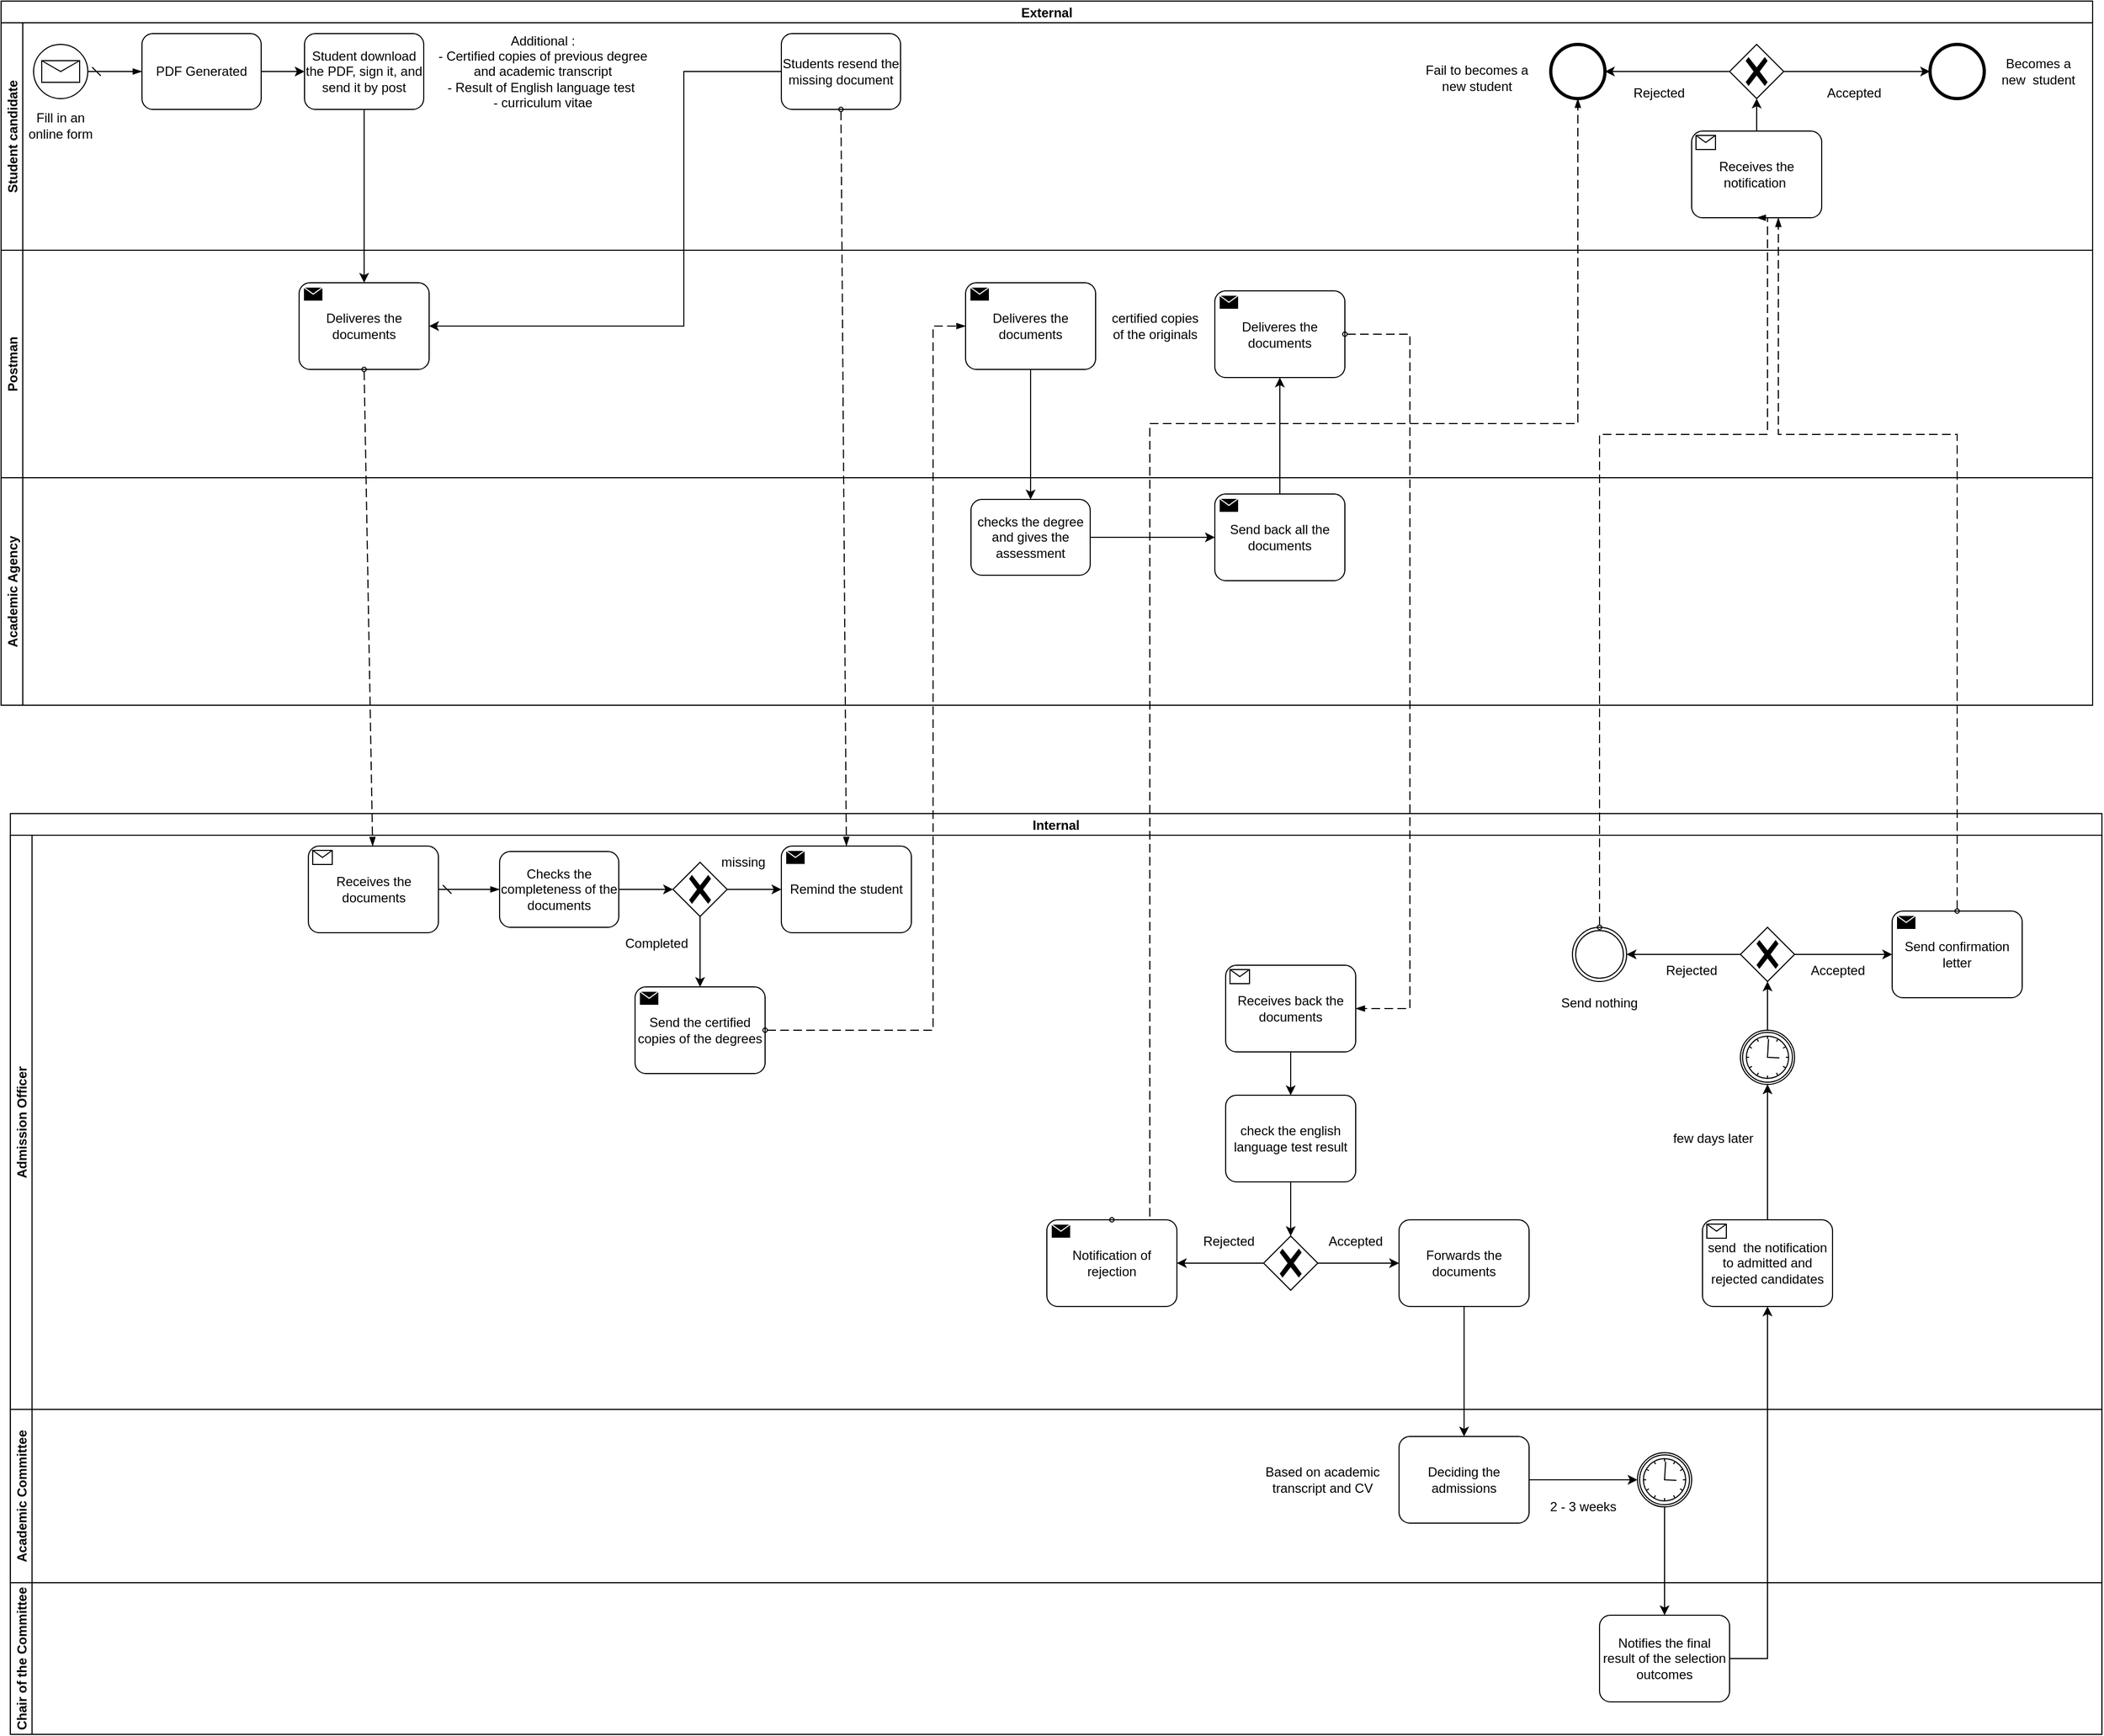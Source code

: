 <mxfile version="16.4.6" type="github" pages="2">
  <diagram name="Page-1" id="2a216829-ef6e-dabb-86c1-c78162f3ba2b">
    <mxGraphModel dx="1021" dy="574" grid="1" gridSize="10" guides="1" tooltips="1" connect="1" arrows="1" fold="1" page="1" pageScale="1" pageWidth="850" pageHeight="1100" background="none" math="0" shadow="0">
      <root>
        <mxCell id="0" />
        <mxCell id="1" parent="0" />
        <mxCell id="xAo5AwCqJUAZyym7p9kT-1" value="External" style="swimlane;childLayout=stackLayout;resizeParent=1;resizeParentMax=0;horizontal=1;startSize=20;horizontalStack=0;" parent="1" vertex="1">
          <mxGeometry x="150" y="250" width="1930" height="650" as="geometry" />
        </mxCell>
        <mxCell id="xAo5AwCqJUAZyym7p9kT-2" value="Student candidate" style="swimlane;startSize=20;horizontal=0;" parent="xAo5AwCqJUAZyym7p9kT-1" vertex="1">
          <mxGeometry y="20" width="1930" height="210" as="geometry" />
        </mxCell>
        <mxCell id="xAo5AwCqJUAZyym7p9kT-6" value="" style="points=[[0.145,0.145,0],[0.5,0,0],[0.855,0.145,0],[1,0.5,0],[0.855,0.855,0],[0.5,1,0],[0.145,0.855,0],[0,0.5,0]];shape=mxgraph.bpmn.event;html=1;verticalLabelPosition=bottom;labelBackgroundColor=#ffffff;verticalAlign=top;align=center;perimeter=ellipsePerimeter;outlineConnect=0;aspect=fixed;outline=standard;symbol=message;" parent="xAo5AwCqJUAZyym7p9kT-2" vertex="1">
          <mxGeometry x="30" y="20" width="50" height="50" as="geometry" />
        </mxCell>
        <mxCell id="xAo5AwCqJUAZyym7p9kT-7" value="Fill in an online form" style="text;html=1;strokeColor=none;fillColor=none;align=center;verticalAlign=middle;whiteSpace=wrap;rounded=0;" parent="xAo5AwCqJUAZyym7p9kT-2" vertex="1">
          <mxGeometry x="20" y="80" width="70" height="30" as="geometry" />
        </mxCell>
        <mxCell id="xAo5AwCqJUAZyym7p9kT-13" style="edgeStyle=orthogonalEdgeStyle;rounded=0;orthogonalLoop=1;jettySize=auto;html=1;entryX=0;entryY=0.5;entryDx=0;entryDy=0;entryPerimeter=0;" parent="xAo5AwCqJUAZyym7p9kT-2" source="xAo5AwCqJUAZyym7p9kT-10" target="xAo5AwCqJUAZyym7p9kT-12" edge="1">
          <mxGeometry relative="1" as="geometry" />
        </mxCell>
        <mxCell id="xAo5AwCqJUAZyym7p9kT-10" value="PDF Generated" style="points=[[0.25,0,0],[0.5,0,0],[0.75,0,0],[1,0.25,0],[1,0.5,0],[1,0.75,0],[0.75,1,0],[0.5,1,0],[0.25,1,0],[0,0.75,0],[0,0.5,0],[0,0.25,0]];shape=mxgraph.bpmn.task;whiteSpace=wrap;rectStyle=rounded;size=10;taskMarker=abstract;" parent="xAo5AwCqJUAZyym7p9kT-2" vertex="1">
          <mxGeometry x="130" y="10" width="110" height="70" as="geometry" />
        </mxCell>
        <mxCell id="xAo5AwCqJUAZyym7p9kT-11" value="" style="edgeStyle=elbowEdgeStyle;fontSize=12;html=1;endArrow=blockThin;endFill=1;startArrow=dash;startFill=0;endSize=6;startSize=6;rounded=0;exitX=1;exitY=0.5;exitDx=0;exitDy=0;exitPerimeter=0;entryX=0;entryY=0.5;entryDx=0;entryDy=0;entryPerimeter=0;" parent="xAo5AwCqJUAZyym7p9kT-2" source="xAo5AwCqJUAZyym7p9kT-6" target="xAo5AwCqJUAZyym7p9kT-10" edge="1">
          <mxGeometry width="160" relative="1" as="geometry">
            <mxPoint x="110" y="110" as="sourcePoint" />
            <mxPoint x="130" y="100" as="targetPoint" />
          </mxGeometry>
        </mxCell>
        <mxCell id="xAo5AwCqJUAZyym7p9kT-12" value="Student download the PDF, sign it, and send it by post" style="points=[[0.25,0,0],[0.5,0,0],[0.75,0,0],[1,0.25,0],[1,0.5,0],[1,0.75,0],[0.75,1,0],[0.5,1,0],[0.25,1,0],[0,0.75,0],[0,0.5,0],[0,0.25,0]];shape=mxgraph.bpmn.task;whiteSpace=wrap;rectStyle=rounded;size=10;taskMarker=abstract;" parent="xAo5AwCqJUAZyym7p9kT-2" vertex="1">
          <mxGeometry x="280" y="10" width="110" height="70" as="geometry" />
        </mxCell>
        <mxCell id="xAo5AwCqJUAZyym7p9kT-14" value="Additional :&lt;br&gt;- Certified copies of previous degree and academic transcript&lt;br&gt;- Result of English language test&amp;nbsp;&lt;br&gt;- curriculum vitae" style="text;html=1;strokeColor=none;fillColor=none;align=center;verticalAlign=middle;whiteSpace=wrap;rounded=0;" parent="xAo5AwCqJUAZyym7p9kT-2" vertex="1">
          <mxGeometry x="400" y="-10" width="200" height="110" as="geometry" />
        </mxCell>
        <mxCell id="UDQJdvHPzE4VP3BuKi0N-14" value="Students resend the missing document" style="points=[[0.25,0,0],[0.5,0,0],[0.75,0,0],[1,0.25,0],[1,0.5,0],[1,0.75,0],[0.75,1,0],[0.5,1,0],[0.25,1,0],[0,0.75,0],[0,0.5,0],[0,0.25,0]];shape=mxgraph.bpmn.task;whiteSpace=wrap;rectStyle=rounded;size=10;taskMarker=abstract;" parent="xAo5AwCqJUAZyym7p9kT-2" vertex="1">
          <mxGeometry x="720" y="10" width="110" height="70" as="geometry" />
        </mxCell>
        <mxCell id="UDQJdvHPzE4VP3BuKi0N-107" style="edgeStyle=orthogonalEdgeStyle;rounded=0;orthogonalLoop=1;jettySize=auto;html=1;entryX=0.5;entryY=1;entryDx=0;entryDy=0;entryPerimeter=0;" parent="xAo5AwCqJUAZyym7p9kT-2" source="UDQJdvHPzE4VP3BuKi0N-104" target="UDQJdvHPzE4VP3BuKi0N-106" edge="1">
          <mxGeometry relative="1" as="geometry" />
        </mxCell>
        <mxCell id="UDQJdvHPzE4VP3BuKi0N-104" value="Receives the notification " style="points=[[0.25,0,0],[0.5,0,0],[0.75,0,0],[1,0.25,0],[1,0.5,0],[1,0.75,0],[0.75,1,0],[0.5,1,0],[0.25,1,0],[0,0.75,0],[0,0.5,0],[0,0.25,0]];shape=mxgraph.bpmn.task;whiteSpace=wrap;rectStyle=rounded;size=10;taskMarker=receive;" parent="xAo5AwCqJUAZyym7p9kT-2" vertex="1">
          <mxGeometry x="1560" y="100" width="120" height="80" as="geometry" />
        </mxCell>
        <mxCell id="UDQJdvHPzE4VP3BuKi0N-109" style="edgeStyle=orthogonalEdgeStyle;rounded=0;orthogonalLoop=1;jettySize=auto;html=1;entryX=0;entryY=0.5;entryDx=0;entryDy=0;entryPerimeter=0;" parent="xAo5AwCqJUAZyym7p9kT-2" source="UDQJdvHPzE4VP3BuKi0N-106" target="UDQJdvHPzE4VP3BuKi0N-111" edge="1">
          <mxGeometry relative="1" as="geometry">
            <mxPoint x="1740" y="45" as="targetPoint" />
          </mxGeometry>
        </mxCell>
        <mxCell id="UDQJdvHPzE4VP3BuKi0N-115" style="edgeStyle=orthogonalEdgeStyle;rounded=0;orthogonalLoop=1;jettySize=auto;html=1;entryX=1;entryY=0.5;entryDx=0;entryDy=0;entryPerimeter=0;" parent="xAo5AwCqJUAZyym7p9kT-2" source="UDQJdvHPzE4VP3BuKi0N-106" target="UDQJdvHPzE4VP3BuKi0N-114" edge="1">
          <mxGeometry relative="1" as="geometry" />
        </mxCell>
        <mxCell id="UDQJdvHPzE4VP3BuKi0N-106" value="" style="points=[[0.25,0.25,0],[0.5,0,0],[0.75,0.25,0],[1,0.5,0],[0.75,0.75,0],[0.5,1,0],[0.25,0.75,0],[0,0.5,0]];shape=mxgraph.bpmn.gateway2;html=1;verticalLabelPosition=bottom;labelBackgroundColor=#ffffff;verticalAlign=top;align=center;perimeter=rhombusPerimeter;outlineConnect=0;outline=none;symbol=none;gwType=exclusive;" parent="xAo5AwCqJUAZyym7p9kT-2" vertex="1">
          <mxGeometry x="1595" y="20" width="50" height="50" as="geometry" />
        </mxCell>
        <mxCell id="UDQJdvHPzE4VP3BuKi0N-110" value="Accepted" style="text;html=1;strokeColor=none;fillColor=none;align=center;verticalAlign=middle;whiteSpace=wrap;rounded=0;" parent="xAo5AwCqJUAZyym7p9kT-2" vertex="1">
          <mxGeometry x="1670" y="50" width="80" height="30" as="geometry" />
        </mxCell>
        <mxCell id="UDQJdvHPzE4VP3BuKi0N-111" value="" style="points=[[0.145,0.145,0],[0.5,0,0],[0.855,0.145,0],[1,0.5,0],[0.855,0.855,0],[0.5,1,0],[0.145,0.855,0],[0,0.5,0]];shape=mxgraph.bpmn.event;html=1;verticalLabelPosition=bottom;labelBackgroundColor=#ffffff;verticalAlign=top;align=center;perimeter=ellipsePerimeter;outlineConnect=0;aspect=fixed;outline=end;symbol=terminate2;" parent="xAo5AwCqJUAZyym7p9kT-2" vertex="1">
          <mxGeometry x="1780" y="20" width="50" height="50" as="geometry" />
        </mxCell>
        <mxCell id="UDQJdvHPzE4VP3BuKi0N-112" value="Becomes a new&amp;nbsp; student" style="text;html=1;strokeColor=none;fillColor=none;align=center;verticalAlign=middle;whiteSpace=wrap;rounded=0;" parent="xAo5AwCqJUAZyym7p9kT-2" vertex="1">
          <mxGeometry x="1840" y="30" width="80" height="30" as="geometry" />
        </mxCell>
        <mxCell id="UDQJdvHPzE4VP3BuKi0N-113" value="Rejected" style="text;html=1;strokeColor=none;fillColor=none;align=center;verticalAlign=middle;whiteSpace=wrap;rounded=0;" parent="xAo5AwCqJUAZyym7p9kT-2" vertex="1">
          <mxGeometry x="1490" y="50" width="80" height="30" as="geometry" />
        </mxCell>
        <mxCell id="UDQJdvHPzE4VP3BuKi0N-114" value="" style="points=[[0.145,0.145,0],[0.5,0,0],[0.855,0.145,0],[1,0.5,0],[0.855,0.855,0],[0.5,1,0],[0.145,0.855,0],[0,0.5,0]];shape=mxgraph.bpmn.event;html=1;verticalLabelPosition=bottom;labelBackgroundColor=#ffffff;verticalAlign=top;align=center;perimeter=ellipsePerimeter;outlineConnect=0;aspect=fixed;outline=end;symbol=terminate2;" parent="xAo5AwCqJUAZyym7p9kT-2" vertex="1">
          <mxGeometry x="1430" y="20" width="50" height="50" as="geometry" />
        </mxCell>
        <mxCell id="UDQJdvHPzE4VP3BuKi0N-116" value="Fail to becomes a new student" style="text;html=1;strokeColor=none;fillColor=none;align=center;verticalAlign=middle;whiteSpace=wrap;rounded=0;" parent="xAo5AwCqJUAZyym7p9kT-2" vertex="1">
          <mxGeometry x="1302" y="26" width="120" height="50" as="geometry" />
        </mxCell>
        <mxCell id="xAo5AwCqJUAZyym7p9kT-36" value="Postman" style="swimlane;startSize=20;horizontal=0;" parent="xAo5AwCqJUAZyym7p9kT-1" vertex="1">
          <mxGeometry y="230" width="1930" height="210" as="geometry" />
        </mxCell>
        <mxCell id="UDQJdvHPzE4VP3BuKi0N-3" value="Deliveres the documents" style="points=[[0.25,0,0],[0.5,0,0],[0.75,0,0],[1,0.25,0],[1,0.5,0],[1,0.75,0],[0.75,1,0],[0.5,1,0],[0.25,1,0],[0,0.75,0],[0,0.5,0],[0,0.25,0]];shape=mxgraph.bpmn.task;whiteSpace=wrap;rectStyle=rounded;size=10;taskMarker=send;" parent="xAo5AwCqJUAZyym7p9kT-36" vertex="1">
          <mxGeometry x="275" y="30" width="120" height="80" as="geometry" />
        </mxCell>
        <mxCell id="UDQJdvHPzE4VP3BuKi0N-37" value="Deliveres the documents" style="points=[[0.25,0,0],[0.5,0,0],[0.75,0,0],[1,0.25,0],[1,0.5,0],[1,0.75,0],[0.75,1,0],[0.5,1,0],[0.25,1,0],[0,0.75,0],[0,0.5,0],[0,0.25,0]];shape=mxgraph.bpmn.task;whiteSpace=wrap;rectStyle=rounded;size=10;taskMarker=send;" parent="xAo5AwCqJUAZyym7p9kT-36" vertex="1">
          <mxGeometry x="890" y="30" width="120" height="80" as="geometry" />
        </mxCell>
        <mxCell id="UDQJdvHPzE4VP3BuKi0N-40" value="certified copies of the originals" style="text;html=1;strokeColor=none;fillColor=none;align=center;verticalAlign=middle;whiteSpace=wrap;rounded=0;" parent="xAo5AwCqJUAZyym7p9kT-36" vertex="1">
          <mxGeometry x="1020" y="47.5" width="90" height="45" as="geometry" />
        </mxCell>
        <mxCell id="UDQJdvHPzE4VP3BuKi0N-43" value="Deliveres the documents" style="points=[[0.25,0,0],[0.5,0,0],[0.75,0,0],[1,0.25,0],[1,0.5,0],[1,0.75,0],[0.75,1,0],[0.5,1,0],[0.25,1,0],[0,0.75,0],[0,0.5,0],[0,0.25,0]];shape=mxgraph.bpmn.task;whiteSpace=wrap;rectStyle=rounded;size=10;taskMarker=send;" parent="xAo5AwCqJUAZyym7p9kT-36" vertex="1">
          <mxGeometry x="1120" y="37.5" width="120" height="80" as="geometry" />
        </mxCell>
        <mxCell id="UDQJdvHPzE4VP3BuKi0N-33" value="Academic Agency" style="swimlane;startSize=20;horizontal=0;" parent="xAo5AwCqJUAZyym7p9kT-1" vertex="1">
          <mxGeometry y="440" width="1930" height="210" as="geometry" />
        </mxCell>
        <mxCell id="UDQJdvHPzE4VP3BuKi0N-42" style="edgeStyle=orthogonalEdgeStyle;rounded=0;orthogonalLoop=1;jettySize=auto;html=1;entryX=0;entryY=0.5;entryDx=0;entryDy=0;entryPerimeter=0;" parent="UDQJdvHPzE4VP3BuKi0N-33" source="UDQJdvHPzE4VP3BuKi0N-35" target="UDQJdvHPzE4VP3BuKi0N-41" edge="1">
          <mxGeometry relative="1" as="geometry" />
        </mxCell>
        <mxCell id="UDQJdvHPzE4VP3BuKi0N-35" value="checks the degree and gives the assessment" style="points=[[0.25,0,0],[0.5,0,0],[0.75,0,0],[1,0.25,0],[1,0.5,0],[1,0.75,0],[0.75,1,0],[0.5,1,0],[0.25,1,0],[0,0.75,0],[0,0.5,0],[0,0.25,0]];shape=mxgraph.bpmn.task;whiteSpace=wrap;rectStyle=rounded;size=10;taskMarker=abstract;" parent="UDQJdvHPzE4VP3BuKi0N-33" vertex="1">
          <mxGeometry x="895.0" y="20" width="110" height="70" as="geometry" />
        </mxCell>
        <mxCell id="UDQJdvHPzE4VP3BuKi0N-41" value="Send back all the documents" style="points=[[0.25,0,0],[0.5,0,0],[0.75,0,0],[1,0.25,0],[1,0.5,0],[1,0.75,0],[0.75,1,0],[0.5,1,0],[0.25,1,0],[0,0.75,0],[0,0.5,0],[0,0.25,0]];shape=mxgraph.bpmn.task;whiteSpace=wrap;rectStyle=rounded;size=10;taskMarker=send;" parent="UDQJdvHPzE4VP3BuKi0N-33" vertex="1">
          <mxGeometry x="1120" y="15" width="120" height="80" as="geometry" />
        </mxCell>
        <mxCell id="UDQJdvHPzE4VP3BuKi0N-4" style="edgeStyle=orthogonalEdgeStyle;rounded=0;orthogonalLoop=1;jettySize=auto;html=1;entryX=0.5;entryY=0;entryDx=0;entryDy=0;entryPerimeter=0;" parent="xAo5AwCqJUAZyym7p9kT-1" source="xAo5AwCqJUAZyym7p9kT-12" target="UDQJdvHPzE4VP3BuKi0N-3" edge="1">
          <mxGeometry relative="1" as="geometry" />
        </mxCell>
        <mxCell id="UDQJdvHPzE4VP3BuKi0N-17" style="edgeStyle=orthogonalEdgeStyle;rounded=0;orthogonalLoop=1;jettySize=auto;html=1;entryX=1;entryY=0.5;entryDx=0;entryDy=0;entryPerimeter=0;" parent="xAo5AwCqJUAZyym7p9kT-1" source="UDQJdvHPzE4VP3BuKi0N-14" target="UDQJdvHPzE4VP3BuKi0N-3" edge="1">
          <mxGeometry relative="1" as="geometry">
            <Array as="points">
              <mxPoint x="630" y="65" />
              <mxPoint x="630" y="300" />
            </Array>
          </mxGeometry>
        </mxCell>
        <mxCell id="UDQJdvHPzE4VP3BuKi0N-39" style="edgeStyle=orthogonalEdgeStyle;rounded=0;orthogonalLoop=1;jettySize=auto;html=1;entryX=0.5;entryY=0;entryDx=0;entryDy=0;entryPerimeter=0;" parent="xAo5AwCqJUAZyym7p9kT-1" source="UDQJdvHPzE4VP3BuKi0N-37" target="UDQJdvHPzE4VP3BuKi0N-35" edge="1">
          <mxGeometry relative="1" as="geometry" />
        </mxCell>
        <mxCell id="UDQJdvHPzE4VP3BuKi0N-45" style="edgeStyle=orthogonalEdgeStyle;rounded=0;orthogonalLoop=1;jettySize=auto;html=1;entryX=0.5;entryY=1;entryDx=0;entryDy=0;entryPerimeter=0;" parent="xAo5AwCqJUAZyym7p9kT-1" source="UDQJdvHPzE4VP3BuKi0N-41" target="UDQJdvHPzE4VP3BuKi0N-43" edge="1">
          <mxGeometry relative="1" as="geometry" />
        </mxCell>
        <mxCell id="xAo5AwCqJUAZyym7p9kT-15" value="Internal" style="swimlane;childLayout=stackLayout;resizeParent=1;resizeParentMax=0;horizontal=1;startSize=20;horizontalStack=0;" parent="1" vertex="1">
          <mxGeometry x="158.57" y="1000" width="1930" height="850" as="geometry" />
        </mxCell>
        <mxCell id="xAo5AwCqJUAZyym7p9kT-16" value="Admission Officer" style="swimlane;startSize=20;horizontal=0;" parent="xAo5AwCqJUAZyym7p9kT-15" vertex="1">
          <mxGeometry y="20" width="1930" height="530" as="geometry" />
        </mxCell>
        <mxCell id="UDQJdvHPzE4VP3BuKi0N-6" style="edgeStyle=orthogonalEdgeStyle;rounded=0;orthogonalLoop=1;jettySize=auto;html=1;" parent="xAo5AwCqJUAZyym7p9kT-16" source="xAo5AwCqJUAZyym7p9kT-48" target="UDQJdvHPzE4VP3BuKi0N-5" edge="1">
          <mxGeometry relative="1" as="geometry" />
        </mxCell>
        <mxCell id="xAo5AwCqJUAZyym7p9kT-48" value="Checks the completeness of the documents" style="points=[[0.25,0,0],[0.5,0,0],[0.75,0,0],[1,0.25,0],[1,0.5,0],[1,0.75,0],[0.75,1,0],[0.5,1,0],[0.25,1,0],[0,0.75,0],[0,0.5,0],[0,0.25,0]];shape=mxgraph.bpmn.task;whiteSpace=wrap;rectStyle=rounded;size=10;taskMarker=abstract;" parent="xAo5AwCqJUAZyym7p9kT-16" vertex="1">
          <mxGeometry x="451.43" y="15" width="110" height="70" as="geometry" />
        </mxCell>
        <mxCell id="xAo5AwCqJUAZyym7p9kT-49" value="" style="edgeStyle=elbowEdgeStyle;fontSize=12;html=1;endArrow=blockThin;endFill=1;startArrow=dash;startFill=0;endSize=6;startSize=6;rounded=0;exitX=1;exitY=0.5;exitDx=0;exitDy=0;exitPerimeter=0;entryX=0;entryY=0.5;entryDx=0;entryDy=0;entryPerimeter=0;" parent="xAo5AwCqJUAZyym7p9kT-16" source="UDQJdvHPzE4VP3BuKi0N-2" target="xAo5AwCqJUAZyym7p9kT-48" edge="1">
          <mxGeometry width="160" relative="1" as="geometry">
            <mxPoint x="390" y="45" as="sourcePoint" />
            <mxPoint x="430" y="50" as="targetPoint" />
          </mxGeometry>
        </mxCell>
        <mxCell id="UDQJdvHPzE4VP3BuKi0N-2" value="Receives the documents" style="points=[[0.25,0,0],[0.5,0,0],[0.75,0,0],[1,0.25,0],[1,0.5,0],[1,0.75,0],[0.75,1,0],[0.5,1,0],[0.25,1,0],[0,0.75,0],[0,0.5,0],[0,0.25,0]];shape=mxgraph.bpmn.task;whiteSpace=wrap;rectStyle=rounded;size=10;taskMarker=receive;" parent="xAo5AwCqJUAZyym7p9kT-16" vertex="1">
          <mxGeometry x="275" y="10" width="120" height="80" as="geometry" />
        </mxCell>
        <mxCell id="UDQJdvHPzE4VP3BuKi0N-9" style="edgeStyle=orthogonalEdgeStyle;rounded=0;orthogonalLoop=1;jettySize=auto;html=1;entryX=0.5;entryY=0;entryDx=0;entryDy=0;entryPerimeter=0;" parent="xAo5AwCqJUAZyym7p9kT-16" source="UDQJdvHPzE4VP3BuKi0N-5" target="UDQJdvHPzE4VP3BuKi0N-8" edge="1">
          <mxGeometry relative="1" as="geometry" />
        </mxCell>
        <mxCell id="UDQJdvHPzE4VP3BuKi0N-12" style="edgeStyle=orthogonalEdgeStyle;rounded=0;orthogonalLoop=1;jettySize=auto;html=1;" parent="xAo5AwCqJUAZyym7p9kT-16" source="UDQJdvHPzE4VP3BuKi0N-5" target="UDQJdvHPzE4VP3BuKi0N-11" edge="1">
          <mxGeometry relative="1" as="geometry" />
        </mxCell>
        <mxCell id="UDQJdvHPzE4VP3BuKi0N-5" value="" style="points=[[0.25,0.25,0],[0.5,0,0],[0.75,0.25,0],[1,0.5,0],[0.75,0.75,0],[0.5,1,0],[0.25,0.75,0],[0,0.5,0]];shape=mxgraph.bpmn.gateway2;html=1;verticalLabelPosition=bottom;labelBackgroundColor=#ffffff;verticalAlign=top;align=center;perimeter=rhombusPerimeter;outlineConnect=0;outline=none;symbol=none;gwType=exclusive;" parent="xAo5AwCqJUAZyym7p9kT-16" vertex="1">
          <mxGeometry x="611.43" y="25" width="50" height="50" as="geometry" />
        </mxCell>
        <mxCell id="UDQJdvHPzE4VP3BuKi0N-8" value="Send the certified copies of the degrees" style="points=[[0.25,0,0],[0.5,0,0],[0.75,0,0],[1,0.25,0],[1,0.5,0],[1,0.75,0],[0.75,1,0],[0.5,1,0],[0.25,1,0],[0,0.75,0],[0,0.5,0],[0,0.25,0]];shape=mxgraph.bpmn.task;whiteSpace=wrap;rectStyle=rounded;size=10;taskMarker=send;" parent="xAo5AwCqJUAZyym7p9kT-16" vertex="1">
          <mxGeometry x="576.43" y="140" width="120" height="80" as="geometry" />
        </mxCell>
        <mxCell id="UDQJdvHPzE4VP3BuKi0N-10" value="Completed" style="text;html=1;strokeColor=none;fillColor=none;align=center;verticalAlign=middle;whiteSpace=wrap;rounded=0;" parent="xAo5AwCqJUAZyym7p9kT-16" vertex="1">
          <mxGeometry x="571.43" y="90" width="50" height="20" as="geometry" />
        </mxCell>
        <mxCell id="UDQJdvHPzE4VP3BuKi0N-11" value="Remind the student" style="points=[[0.25,0,0],[0.5,0,0],[0.75,0,0],[1,0.25,0],[1,0.5,0],[1,0.75,0],[0.75,1,0],[0.5,1,0],[0.25,1,0],[0,0.75,0],[0,0.5,0],[0,0.25,0]];shape=mxgraph.bpmn.task;whiteSpace=wrap;rectStyle=rounded;size=10;taskMarker=send;" parent="xAo5AwCqJUAZyym7p9kT-16" vertex="1">
          <mxGeometry x="711.43" y="10" width="120" height="80" as="geometry" />
        </mxCell>
        <mxCell id="UDQJdvHPzE4VP3BuKi0N-13" value="missing" style="text;html=1;strokeColor=none;fillColor=none;align=center;verticalAlign=middle;whiteSpace=wrap;rounded=0;" parent="xAo5AwCqJUAZyym7p9kT-16" vertex="1">
          <mxGeometry x="651.43" y="15" width="50" height="20" as="geometry" />
        </mxCell>
        <mxCell id="UDQJdvHPzE4VP3BuKi0N-51" style="edgeStyle=orthogonalEdgeStyle;rounded=0;orthogonalLoop=1;jettySize=auto;html=1;entryX=0.5;entryY=0;entryDx=0;entryDy=0;entryPerimeter=0;" parent="xAo5AwCqJUAZyym7p9kT-16" source="UDQJdvHPzE4VP3BuKi0N-49" target="UDQJdvHPzE4VP3BuKi0N-50" edge="1">
          <mxGeometry relative="1" as="geometry" />
        </mxCell>
        <mxCell id="UDQJdvHPzE4VP3BuKi0N-49" value="Receives back the documents" style="points=[[0.25,0,0],[0.5,0,0],[0.75,0,0],[1,0.25,0],[1,0.5,0],[1,0.75,0],[0.75,1,0],[0.5,1,0],[0.25,1,0],[0,0.75,0],[0,0.5,0],[0,0.25,0]];shape=mxgraph.bpmn.task;whiteSpace=wrap;rectStyle=rounded;size=10;taskMarker=receive;" parent="xAo5AwCqJUAZyym7p9kT-16" vertex="1">
          <mxGeometry x="1121.43" y="120" width="120" height="80" as="geometry" />
        </mxCell>
        <mxCell id="UDQJdvHPzE4VP3BuKi0N-53" style="edgeStyle=orthogonalEdgeStyle;rounded=0;orthogonalLoop=1;jettySize=auto;html=1;" parent="xAo5AwCqJUAZyym7p9kT-16" source="UDQJdvHPzE4VP3BuKi0N-50" target="UDQJdvHPzE4VP3BuKi0N-52" edge="1">
          <mxGeometry relative="1" as="geometry" />
        </mxCell>
        <mxCell id="UDQJdvHPzE4VP3BuKi0N-50" value="check the english language test result" style="points=[[0.25,0,0],[0.5,0,0],[0.75,0,0],[1,0.25,0],[1,0.5,0],[1,0.75,0],[0.75,1,0],[0.5,1,0],[0.25,1,0],[0,0.75,0],[0,0.5,0],[0,0.25,0]];shape=mxgraph.bpmn.task;whiteSpace=wrap;rectStyle=rounded;size=10;taskMarker=abstract;" parent="xAo5AwCqJUAZyym7p9kT-16" vertex="1">
          <mxGeometry x="1121.43" y="240" width="120" height="80" as="geometry" />
        </mxCell>
        <mxCell id="UDQJdvHPzE4VP3BuKi0N-55" style="edgeStyle=orthogonalEdgeStyle;rounded=0;orthogonalLoop=1;jettySize=auto;html=1;entryX=1;entryY=0.5;entryDx=0;entryDy=0;entryPerimeter=0;" parent="xAo5AwCqJUAZyym7p9kT-16" source="UDQJdvHPzE4VP3BuKi0N-52" target="UDQJdvHPzE4VP3BuKi0N-54" edge="1">
          <mxGeometry relative="1" as="geometry" />
        </mxCell>
        <mxCell id="UDQJdvHPzE4VP3BuKi0N-62" style="edgeStyle=orthogonalEdgeStyle;rounded=0;orthogonalLoop=1;jettySize=auto;html=1;entryX=0;entryY=0.5;entryDx=0;entryDy=0;entryPerimeter=0;" parent="xAo5AwCqJUAZyym7p9kT-16" source="UDQJdvHPzE4VP3BuKi0N-52" target="UDQJdvHPzE4VP3BuKi0N-61" edge="1">
          <mxGeometry relative="1" as="geometry" />
        </mxCell>
        <mxCell id="UDQJdvHPzE4VP3BuKi0N-52" value="" style="points=[[0.25,0.25,0],[0.5,0,0],[0.75,0.25,0],[1,0.5,0],[0.75,0.75,0],[0.5,1,0],[0.25,0.75,0],[0,0.5,0]];shape=mxgraph.bpmn.gateway2;html=1;verticalLabelPosition=bottom;labelBackgroundColor=#ffffff;verticalAlign=top;align=center;perimeter=rhombusPerimeter;outlineConnect=0;outline=none;symbol=none;gwType=exclusive;" parent="xAo5AwCqJUAZyym7p9kT-16" vertex="1">
          <mxGeometry x="1156.43" y="370" width="50" height="50" as="geometry" />
        </mxCell>
        <mxCell id="UDQJdvHPzE4VP3BuKi0N-54" value="Notification of rejection" style="points=[[0.25,0,0],[0.5,0,0],[0.75,0,0],[1,0.25,0],[1,0.5,0],[1,0.75,0],[0.75,1,0],[0.5,1,0],[0.25,1,0],[0,0.75,0],[0,0.5,0],[0,0.25,0]];shape=mxgraph.bpmn.task;whiteSpace=wrap;rectStyle=rounded;size=10;taskMarker=send;" parent="xAo5AwCqJUAZyym7p9kT-16" vertex="1">
          <mxGeometry x="956.43" y="355" width="120" height="80" as="geometry" />
        </mxCell>
        <mxCell id="UDQJdvHPzE4VP3BuKi0N-56" value="Rejected" style="text;html=1;strokeColor=none;fillColor=none;align=center;verticalAlign=middle;whiteSpace=wrap;rounded=0;" parent="xAo5AwCqJUAZyym7p9kT-16" vertex="1">
          <mxGeometry x="1084.43" y="360" width="80" height="30" as="geometry" />
        </mxCell>
        <mxCell id="UDQJdvHPzE4VP3BuKi0N-61" value="Forwards the documents" style="points=[[0.25,0,0],[0.5,0,0],[0.75,0,0],[1,0.25,0],[1,0.5,0],[1,0.75,0],[0.75,1,0],[0.5,1,0],[0.25,1,0],[0,0.75,0],[0,0.5,0],[0,0.25,0]];shape=mxgraph.bpmn.task;whiteSpace=wrap;rectStyle=rounded;size=10;taskMarker=abstract;" parent="xAo5AwCqJUAZyym7p9kT-16" vertex="1">
          <mxGeometry x="1281.43" y="355" width="120" height="80" as="geometry" />
        </mxCell>
        <mxCell id="UDQJdvHPzE4VP3BuKi0N-63" value="Accepted" style="text;html=1;strokeColor=none;fillColor=none;align=center;verticalAlign=middle;whiteSpace=wrap;rounded=0;" parent="xAo5AwCqJUAZyym7p9kT-16" vertex="1">
          <mxGeometry x="1201.43" y="360" width="80" height="30" as="geometry" />
        </mxCell>
        <mxCell id="UDQJdvHPzE4VP3BuKi0N-102" style="edgeStyle=orthogonalEdgeStyle;rounded=0;orthogonalLoop=1;jettySize=auto;html=1;entryX=0.5;entryY=1;entryDx=0;entryDy=0;entryPerimeter=0;" parent="xAo5AwCqJUAZyym7p9kT-16" source="UDQJdvHPzE4VP3BuKi0N-99" target="UDQJdvHPzE4VP3BuKi0N-101" edge="1">
          <mxGeometry relative="1" as="geometry" />
        </mxCell>
        <mxCell id="UDQJdvHPzE4VP3BuKi0N-99" value="send  the notification to admitted and rejected candidates" style="points=[[0.25,0,0],[0.5,0,0],[0.75,0,0],[1,0.25,0],[1,0.5,0],[1,0.75,0],[0.75,1,0],[0.5,1,0],[0.25,1,0],[0,0.75,0],[0,0.5,0],[0,0.25,0]];shape=mxgraph.bpmn.task;whiteSpace=wrap;rectStyle=rounded;size=10;taskMarker=receive;" parent="xAo5AwCqJUAZyym7p9kT-16" vertex="1">
          <mxGeometry x="1561.43" y="355" width="120" height="80" as="geometry" />
        </mxCell>
        <mxCell id="UDQJdvHPzE4VP3BuKi0N-131" style="edgeStyle=orthogonalEdgeStyle;rounded=0;orthogonalLoop=1;jettySize=auto;html=1;entryX=0.5;entryY=1;entryDx=0;entryDy=0;entryPerimeter=0;" parent="xAo5AwCqJUAZyym7p9kT-16" source="UDQJdvHPzE4VP3BuKi0N-101" target="UDQJdvHPzE4VP3BuKi0N-130" edge="1">
          <mxGeometry relative="1" as="geometry" />
        </mxCell>
        <mxCell id="UDQJdvHPzE4VP3BuKi0N-101" value="" style="points=[[0.145,0.145,0],[0.5,0,0],[0.855,0.145,0],[1,0.5,0],[0.855,0.855,0],[0.5,1,0],[0.145,0.855,0],[0,0.5,0]];shape=mxgraph.bpmn.event;html=1;verticalLabelPosition=bottom;labelBackgroundColor=#ffffff;verticalAlign=top;align=center;perimeter=ellipsePerimeter;outlineConnect=0;aspect=fixed;outline=catching;symbol=timer;" parent="xAo5AwCqJUAZyym7p9kT-16" vertex="1">
          <mxGeometry x="1596.43" y="180" width="50" height="50" as="geometry" />
        </mxCell>
        <mxCell id="UDQJdvHPzE4VP3BuKi0N-103" value="few days later" style="text;html=1;strokeColor=none;fillColor=none;align=center;verticalAlign=middle;whiteSpace=wrap;rounded=0;" parent="xAo5AwCqJUAZyym7p9kT-16" vertex="1">
          <mxGeometry x="1531.43" y="265" width="80" height="30" as="geometry" />
        </mxCell>
        <mxCell id="UDQJdvHPzE4VP3BuKi0N-122" style="edgeStyle=orthogonalEdgeStyle;rounded=0;orthogonalLoop=1;jettySize=auto;html=1;entryX=1;entryY=0.5;entryDx=0;entryDy=0;entryPerimeter=0;exitX=0;exitY=0.5;exitDx=0;exitDy=0;exitPerimeter=0;" parent="xAo5AwCqJUAZyym7p9kT-16" source="UDQJdvHPzE4VP3BuKi0N-130" target="UDQJdvHPzE4VP3BuKi0N-124" edge="1">
          <mxGeometry relative="1" as="geometry">
            <mxPoint x="1796.43" y="420" as="sourcePoint" />
            <mxPoint x="1796.43" y="440" as="targetPoint" />
          </mxGeometry>
        </mxCell>
        <mxCell id="UDQJdvHPzE4VP3BuKi0N-128" style="edgeStyle=orthogonalEdgeStyle;rounded=0;orthogonalLoop=1;jettySize=auto;html=1;entryX=0;entryY=0.5;entryDx=0;entryDy=0;entryPerimeter=0;exitX=1;exitY=0.5;exitDx=0;exitDy=0;exitPerimeter=0;" parent="xAo5AwCqJUAZyym7p9kT-16" source="UDQJdvHPzE4VP3BuKi0N-130" target="UDQJdvHPzE4VP3BuKi0N-127" edge="1">
          <mxGeometry relative="1" as="geometry">
            <mxPoint x="1796.43" y="370" as="sourcePoint" />
          </mxGeometry>
        </mxCell>
        <mxCell id="UDQJdvHPzE4VP3BuKi0N-124" value="" style="points=[[0.145,0.145,0],[0.5,0,0],[0.855,0.145,0],[1,0.5,0],[0.855,0.855,0],[0.5,1,0],[0.145,0.855,0],[0,0.5,0]];shape=mxgraph.bpmn.event;html=1;verticalLabelPosition=bottom;labelBackgroundColor=#ffffff;verticalAlign=top;align=center;perimeter=ellipsePerimeter;outlineConnect=0;aspect=fixed;outline=throwing;symbol=general;" parent="xAo5AwCqJUAZyym7p9kT-16" vertex="1">
          <mxGeometry x="1441.43" y="85" width="50" height="50" as="geometry" />
        </mxCell>
        <mxCell id="UDQJdvHPzE4VP3BuKi0N-125" value="Rejected" style="text;html=1;strokeColor=none;fillColor=none;align=center;verticalAlign=middle;whiteSpace=wrap;rounded=0;" parent="xAo5AwCqJUAZyym7p9kT-16" vertex="1">
          <mxGeometry x="1511.43" y="110" width="80" height="30" as="geometry" />
        </mxCell>
        <mxCell id="UDQJdvHPzE4VP3BuKi0N-126" value="Send nothing" style="text;html=1;strokeColor=none;fillColor=none;align=center;verticalAlign=middle;whiteSpace=wrap;rounded=0;" parent="xAo5AwCqJUAZyym7p9kT-16" vertex="1">
          <mxGeometry x="1426.43" y="140" width="80" height="30" as="geometry" />
        </mxCell>
        <mxCell id="UDQJdvHPzE4VP3BuKi0N-127" value="Send confirmation letter" style="points=[[0.25,0,0],[0.5,0,0],[0.75,0,0],[1,0.25,0],[1,0.5,0],[1,0.75,0],[0.75,1,0],[0.5,1,0],[0.25,1,0],[0,0.75,0],[0,0.5,0],[0,0.25,0]];shape=mxgraph.bpmn.task;whiteSpace=wrap;rectStyle=rounded;size=10;taskMarker=send;" parent="xAo5AwCqJUAZyym7p9kT-16" vertex="1">
          <mxGeometry x="1736.43" y="70" width="120" height="80" as="geometry" />
        </mxCell>
        <mxCell id="UDQJdvHPzE4VP3BuKi0N-129" value="Accepted" style="text;html=1;strokeColor=none;fillColor=none;align=center;verticalAlign=middle;whiteSpace=wrap;rounded=0;" parent="xAo5AwCqJUAZyym7p9kT-16" vertex="1">
          <mxGeometry x="1646.43" y="110" width="80" height="30" as="geometry" />
        </mxCell>
        <mxCell id="UDQJdvHPzE4VP3BuKi0N-130" value="" style="points=[[0.25,0.25,0],[0.5,0,0],[0.75,0.25,0],[1,0.5,0],[0.75,0.75,0],[0.5,1,0],[0.25,0.75,0],[0,0.5,0]];shape=mxgraph.bpmn.gateway2;html=1;verticalLabelPosition=bottom;labelBackgroundColor=#ffffff;verticalAlign=top;align=center;perimeter=rhombusPerimeter;outlineConnect=0;outline=none;symbol=none;gwType=exclusive;" parent="xAo5AwCqJUAZyym7p9kT-16" vertex="1">
          <mxGeometry x="1596.43" y="85" width="50" height="50" as="geometry" />
        </mxCell>
        <mxCell id="xAo5AwCqJUAZyym7p9kT-17" value="Academic Committee" style="swimlane;startSize=20;horizontal=0;" parent="xAo5AwCqJUAZyym7p9kT-15" vertex="1">
          <mxGeometry y="550" width="1930" height="160" as="geometry" />
        </mxCell>
        <mxCell id="UDQJdvHPzE4VP3BuKi0N-91" value="" style="points=[[0.145,0.145,0],[0.5,0,0],[0.855,0.145,0],[1,0.5,0],[0.855,0.855,0],[0.5,1,0],[0.145,0.855,0],[0,0.5,0]];shape=mxgraph.bpmn.event;html=1;verticalLabelPosition=bottom;labelBackgroundColor=#ffffff;verticalAlign=top;align=center;perimeter=ellipsePerimeter;outlineConnect=0;aspect=fixed;outline=catching;symbol=timer;" parent="xAo5AwCqJUAZyym7p9kT-17" vertex="1">
          <mxGeometry x="1501.43" y="40" width="50" height="50" as="geometry" />
        </mxCell>
        <mxCell id="UDQJdvHPzE4VP3BuKi0N-94" style="edgeStyle=orthogonalEdgeStyle;rounded=0;orthogonalLoop=1;jettySize=auto;html=1;entryX=0;entryY=0.5;entryDx=0;entryDy=0;entryPerimeter=0;" parent="xAo5AwCqJUAZyym7p9kT-17" source="UDQJdvHPzE4VP3BuKi0N-92" target="UDQJdvHPzE4VP3BuKi0N-91" edge="1">
          <mxGeometry relative="1" as="geometry" />
        </mxCell>
        <mxCell id="UDQJdvHPzE4VP3BuKi0N-92" value="Deciding the admissions" style="points=[[0.25,0,0],[0.5,0,0],[0.75,0,0],[1,0.25,0],[1,0.5,0],[1,0.75,0],[0.75,1,0],[0.5,1,0],[0.25,1,0],[0,0.75,0],[0,0.5,0],[0,0.25,0]];shape=mxgraph.bpmn.task;whiteSpace=wrap;rectStyle=rounded;size=10;taskMarker=abstract;" parent="xAo5AwCqJUAZyym7p9kT-17" vertex="1">
          <mxGeometry x="1281.43" y="25" width="120" height="80" as="geometry" />
        </mxCell>
        <mxCell id="UDQJdvHPzE4VP3BuKi0N-95" value="Based on academic transcript and CV" style="text;html=1;strokeColor=none;fillColor=none;align=center;verticalAlign=middle;whiteSpace=wrap;rounded=0;" parent="xAo5AwCqJUAZyym7p9kT-17" vertex="1">
          <mxGeometry x="1151.43" y="35" width="118.57" height="60" as="geometry" />
        </mxCell>
        <mxCell id="UDQJdvHPzE4VP3BuKi0N-96" value="2 - 3 weeks" style="text;html=1;strokeColor=none;fillColor=none;align=center;verticalAlign=middle;whiteSpace=wrap;rounded=0;" parent="xAo5AwCqJUAZyym7p9kT-17" vertex="1">
          <mxGeometry x="1411.43" y="75" width="80" height="30" as="geometry" />
        </mxCell>
        <mxCell id="xAo5AwCqJUAZyym7p9kT-18" value="Chair of the Committee" style="swimlane;startSize=20;horizontal=0;" parent="xAo5AwCqJUAZyym7p9kT-15" vertex="1">
          <mxGeometry y="710" width="1930" height="140" as="geometry" />
        </mxCell>
        <mxCell id="UDQJdvHPzE4VP3BuKi0N-97" value="Notifies the final result of the selection outcomes" style="points=[[0.25,0,0],[0.5,0,0],[0.75,0,0],[1,0.25,0],[1,0.5,0],[1,0.75,0],[0.75,1,0],[0.5,1,0],[0.25,1,0],[0,0.75,0],[0,0.5,0],[0,0.25,0]];shape=mxgraph.bpmn.task;whiteSpace=wrap;rectStyle=rounded;size=10;taskMarker=abstract;" parent="xAo5AwCqJUAZyym7p9kT-18" vertex="1">
          <mxGeometry x="1466.43" y="30" width="120" height="80" as="geometry" />
        </mxCell>
        <mxCell id="UDQJdvHPzE4VP3BuKi0N-93" style="edgeStyle=orthogonalEdgeStyle;rounded=0;orthogonalLoop=1;jettySize=auto;html=1;" parent="xAo5AwCqJUAZyym7p9kT-15" source="UDQJdvHPzE4VP3BuKi0N-61" target="UDQJdvHPzE4VP3BuKi0N-92" edge="1">
          <mxGeometry relative="1" as="geometry" />
        </mxCell>
        <mxCell id="UDQJdvHPzE4VP3BuKi0N-98" style="edgeStyle=orthogonalEdgeStyle;rounded=0;orthogonalLoop=1;jettySize=auto;html=1;entryX=0.5;entryY=0;entryDx=0;entryDy=0;entryPerimeter=0;" parent="xAo5AwCqJUAZyym7p9kT-15" source="UDQJdvHPzE4VP3BuKi0N-91" target="UDQJdvHPzE4VP3BuKi0N-97" edge="1">
          <mxGeometry relative="1" as="geometry" />
        </mxCell>
        <mxCell id="UDQJdvHPzE4VP3BuKi0N-100" style="edgeStyle=orthogonalEdgeStyle;rounded=0;orthogonalLoop=1;jettySize=auto;html=1;entryX=0.5;entryY=1;entryDx=0;entryDy=0;entryPerimeter=0;" parent="xAo5AwCqJUAZyym7p9kT-15" source="UDQJdvHPzE4VP3BuKi0N-97" target="UDQJdvHPzE4VP3BuKi0N-99" edge="1">
          <mxGeometry relative="1" as="geometry">
            <Array as="points">
              <mxPoint x="1621" y="780" />
            </Array>
          </mxGeometry>
        </mxCell>
        <mxCell id="xAo5AwCqJUAZyym7p9kT-47" value="" style="dashed=1;dashPattern=8 4;endArrow=blockThin;endFill=1;startArrow=oval;startFill=0;endSize=6;startSize=4;rounded=0;exitX=0.5;exitY=1;exitDx=0;exitDy=0;exitPerimeter=0;" parent="1" source="UDQJdvHPzE4VP3BuKi0N-3" target="UDQJdvHPzE4VP3BuKi0N-2" edge="1">
          <mxGeometry width="160" relative="1" as="geometry">
            <mxPoint x="650" y="390" as="sourcePoint" />
            <mxPoint x="495" y="710" as="targetPoint" />
          </mxGeometry>
        </mxCell>
        <mxCell id="UDQJdvHPzE4VP3BuKi0N-16" value="" style="dashed=1;dashPattern=8 4;endArrow=blockThin;endFill=1;startArrow=oval;startFill=0;endSize=6;startSize=4;rounded=0;exitX=0.5;exitY=1;exitDx=0;exitDy=0;exitPerimeter=0;entryX=0.5;entryY=0;entryDx=0;entryDy=0;entryPerimeter=0;" parent="1" source="UDQJdvHPzE4VP3BuKi0N-14" target="UDQJdvHPzE4VP3BuKi0N-11" edge="1">
          <mxGeometry width="160" relative="1" as="geometry">
            <mxPoint x="960" y="170" as="sourcePoint" />
            <mxPoint x="960" y="520" as="targetPoint" />
          </mxGeometry>
        </mxCell>
        <mxCell id="UDQJdvHPzE4VP3BuKi0N-47" value="" style="dashed=1;dashPattern=8 4;endArrow=blockThin;endFill=1;startArrow=oval;startFill=0;endSize=6;startSize=4;rounded=0;entryX=0;entryY=0.5;entryDx=0;entryDy=0;entryPerimeter=0;exitX=1;exitY=0.5;exitDx=0;exitDy=0;exitPerimeter=0;edgeStyle=orthogonalEdgeStyle;" parent="1" source="UDQJdvHPzE4VP3BuKi0N-8" target="UDQJdvHPzE4VP3BuKi0N-37" edge="1">
          <mxGeometry width="160" relative="1" as="geometry">
            <mxPoint x="1120" y="580" as="sourcePoint" />
            <mxPoint x="1280" y="580" as="targetPoint" />
            <Array as="points">
              <mxPoint x="1010" y="1200" />
              <mxPoint x="1010" y="550" />
            </Array>
          </mxGeometry>
        </mxCell>
        <mxCell id="UDQJdvHPzE4VP3BuKi0N-46" value="" style="dashed=1;dashPattern=8 4;endArrow=blockThin;endFill=1;startArrow=oval;startFill=0;endSize=6;startSize=4;rounded=0;exitX=1;exitY=0.5;exitDx=0;exitDy=0;exitPerimeter=0;edgeStyle=orthogonalEdgeStyle;entryX=1;entryY=0.5;entryDx=0;entryDy=0;entryPerimeter=0;" parent="1" source="UDQJdvHPzE4VP3BuKi0N-43" target="UDQJdvHPzE4VP3BuKi0N-49" edge="1">
          <mxGeometry width="160" relative="1" as="geometry">
            <mxPoint x="1600" y="410" as="sourcePoint" />
            <mxPoint x="1410" y="1180" as="targetPoint" />
            <Array as="points">
              <mxPoint x="1450" y="558" />
              <mxPoint x="1450" y="1180" />
            </Array>
          </mxGeometry>
        </mxCell>
        <mxCell id="UDQJdvHPzE4VP3BuKi0N-105" value="" style="dashed=1;dashPattern=8 4;endArrow=blockThin;endFill=1;startArrow=oval;startFill=0;endSize=6;startSize=4;rounded=0;entryX=0.5;entryY=1;entryDx=0;entryDy=0;entryPerimeter=0;exitX=0.5;exitY=0;exitDx=0;exitDy=0;exitPerimeter=0;edgeStyle=orthogonalEdgeStyle;" parent="1" source="UDQJdvHPzE4VP3BuKi0N-124" target="UDQJdvHPzE4VP3BuKi0N-104" edge="1">
          <mxGeometry width="160" relative="1" as="geometry">
            <mxPoint x="1780" y="970" as="sourcePoint" />
            <mxPoint x="1780" y="950" as="targetPoint" />
            <Array as="points">
              <mxPoint x="1625" y="650" />
              <mxPoint x="1780" y="650" />
            </Array>
          </mxGeometry>
        </mxCell>
        <mxCell id="UDQJdvHPzE4VP3BuKi0N-118" value="" style="dashed=1;dashPattern=8 4;endArrow=blockThin;endFill=1;startArrow=oval;startFill=0;endSize=6;startSize=4;rounded=0;exitX=0.5;exitY=0;exitDx=0;exitDy=0;exitPerimeter=0;entryX=0.5;entryY=1;entryDx=0;entryDy=0;entryPerimeter=0;edgeStyle=orthogonalEdgeStyle;" parent="1" source="UDQJdvHPzE4VP3BuKi0N-54" target="UDQJdvHPzE4VP3BuKi0N-114" edge="1">
          <mxGeometry width="160" relative="1" as="geometry">
            <mxPoint x="1160" y="1250" as="sourcePoint" />
            <mxPoint x="1320" y="1250" as="targetPoint" />
            <Array as="points">
              <mxPoint x="1210" y="1375" />
              <mxPoint x="1210" y="640" />
              <mxPoint x="1605" y="640" />
            </Array>
          </mxGeometry>
        </mxCell>
        <mxCell id="UDQJdvHPzE4VP3BuKi0N-132" value="" style="dashed=1;dashPattern=8 4;endArrow=blockThin;endFill=1;startArrow=oval;startFill=0;endSize=6;startSize=4;rounded=0;exitX=0.5;exitY=0;exitDx=0;exitDy=0;exitPerimeter=0;edgeStyle=orthogonalEdgeStyle;" parent="1" source="UDQJdvHPzE4VP3BuKi0N-127" target="UDQJdvHPzE4VP3BuKi0N-104" edge="1">
          <mxGeometry width="160" relative="1" as="geometry">
            <mxPoint x="1635" y="1115" as="sourcePoint" />
            <mxPoint x="1790" y="230" as="targetPoint" />
            <Array as="points">
              <mxPoint x="1955" y="650" />
              <mxPoint x="1790" y="650" />
            </Array>
          </mxGeometry>
        </mxCell>
      </root>
    </mxGraphModel>
  </diagram>
  <diagram id="CEcI6Ldrf_BZY3LxBhxr" name="Redesign">
    <mxGraphModel dx="1021" dy="574" grid="1" gridSize="10" guides="1" tooltips="1" connect="1" arrows="1" fold="1" page="1" pageScale="1" pageWidth="827" pageHeight="1169" math="0" shadow="0">
      <root>
        <mxCell id="V4kZtqx8sM_S2eLVpyJF-0" />
        <mxCell id="V4kZtqx8sM_S2eLVpyJF-1" parent="V4kZtqx8sM_S2eLVpyJF-0" />
        <mxCell id="JAs4jcG4qT43WYxJ54w8-0" value="External" style="swimlane;childLayout=stackLayout;resizeParent=1;resizeParentMax=0;horizontal=1;startSize=20;horizontalStack=0;" vertex="1" parent="V4kZtqx8sM_S2eLVpyJF-1">
          <mxGeometry x="150" y="250" width="1930" height="650" as="geometry" />
        </mxCell>
        <mxCell id="JAs4jcG4qT43WYxJ54w8-1" value="Student candidate" style="swimlane;startSize=20;horizontal=0;" vertex="1" parent="JAs4jcG4qT43WYxJ54w8-0">
          <mxGeometry y="20" width="1930" height="210" as="geometry" />
        </mxCell>
        <mxCell id="JAs4jcG4qT43WYxJ54w8-2" value="" style="points=[[0.145,0.145,0],[0.5,0,0],[0.855,0.145,0],[1,0.5,0],[0.855,0.855,0],[0.5,1,0],[0.145,0.855,0],[0,0.5,0]];shape=mxgraph.bpmn.event;html=1;verticalLabelPosition=bottom;labelBackgroundColor=#ffffff;verticalAlign=top;align=center;perimeter=ellipsePerimeter;outlineConnect=0;aspect=fixed;outline=standard;symbol=message;" vertex="1" parent="JAs4jcG4qT43WYxJ54w8-1">
          <mxGeometry x="30" y="20" width="50" height="50" as="geometry" />
        </mxCell>
        <mxCell id="JAs4jcG4qT43WYxJ54w8-3" value="Fill in an online form" style="text;html=1;strokeColor=none;fillColor=none;align=center;verticalAlign=middle;whiteSpace=wrap;rounded=0;" vertex="1" parent="JAs4jcG4qT43WYxJ54w8-1">
          <mxGeometry x="20" y="80" width="70" height="30" as="geometry" />
        </mxCell>
        <mxCell id="JAs4jcG4qT43WYxJ54w8-4" style="edgeStyle=orthogonalEdgeStyle;rounded=0;orthogonalLoop=1;jettySize=auto;html=1;entryX=0;entryY=0.5;entryDx=0;entryDy=0;entryPerimeter=0;" edge="1" parent="JAs4jcG4qT43WYxJ54w8-1" source="JAs4jcG4qT43WYxJ54w8-5" target="JAs4jcG4qT43WYxJ54w8-7">
          <mxGeometry relative="1" as="geometry" />
        </mxCell>
        <mxCell id="JAs4jcG4qT43WYxJ54w8-5" value="PDF Generated" style="points=[[0.25,0,0],[0.5,0,0],[0.75,0,0],[1,0.25,0],[1,0.5,0],[1,0.75,0],[0.75,1,0],[0.5,1,0],[0.25,1,0],[0,0.75,0],[0,0.5,0],[0,0.25,0]];shape=mxgraph.bpmn.task;whiteSpace=wrap;rectStyle=rounded;size=10;taskMarker=abstract;" vertex="1" parent="JAs4jcG4qT43WYxJ54w8-1">
          <mxGeometry x="130" y="10" width="110" height="70" as="geometry" />
        </mxCell>
        <mxCell id="JAs4jcG4qT43WYxJ54w8-6" value="" style="edgeStyle=elbowEdgeStyle;fontSize=12;html=1;endArrow=blockThin;endFill=1;startArrow=dash;startFill=0;endSize=6;startSize=6;rounded=0;exitX=1;exitY=0.5;exitDx=0;exitDy=0;exitPerimeter=0;entryX=0;entryY=0.5;entryDx=0;entryDy=0;entryPerimeter=0;" edge="1" parent="JAs4jcG4qT43WYxJ54w8-1" source="JAs4jcG4qT43WYxJ54w8-2" target="JAs4jcG4qT43WYxJ54w8-5">
          <mxGeometry width="160" relative="1" as="geometry">
            <mxPoint x="110" y="110" as="sourcePoint" />
            <mxPoint x="130" y="100" as="targetPoint" />
          </mxGeometry>
        </mxCell>
        <mxCell id="JAs4jcG4qT43WYxJ54w8-7" value="Student download the PDF, sign it, and send it by email" style="points=[[0.25,0,0],[0.5,0,0],[0.75,0,0],[1,0.25,0],[1,0.5,0],[1,0.75,0],[0.75,1,0],[0.5,1,0],[0.25,1,0],[0,0.75,0],[0,0.5,0],[0,0.25,0]];shape=mxgraph.bpmn.task;whiteSpace=wrap;rectStyle=rounded;size=10;taskMarker=abstract;" vertex="1" parent="JAs4jcG4qT43WYxJ54w8-1">
          <mxGeometry x="280" y="10" width="110" height="70" as="geometry" />
        </mxCell>
        <mxCell id="JAs4jcG4qT43WYxJ54w8-8" value="Additional :&lt;br&gt;- Certified copies of previous degree and academic transcript&lt;br&gt;- Result of English language test&amp;nbsp;&lt;br&gt;- curriculum vitae" style="text;html=1;strokeColor=none;fillColor=none;align=center;verticalAlign=middle;whiteSpace=wrap;rounded=0;" vertex="1" parent="JAs4jcG4qT43WYxJ54w8-1">
          <mxGeometry x="400" y="-10" width="200" height="110" as="geometry" />
        </mxCell>
        <mxCell id="JAs4jcG4qT43WYxJ54w8-9" value="Students resend the missing document" style="points=[[0.25,0,0],[0.5,0,0],[0.75,0,0],[1,0.25,0],[1,0.5,0],[1,0.75,0],[0.75,1,0],[0.5,1,0],[0.25,1,0],[0,0.75,0],[0,0.5,0],[0,0.25,0]];shape=mxgraph.bpmn.task;whiteSpace=wrap;rectStyle=rounded;size=10;taskMarker=abstract;" vertex="1" parent="JAs4jcG4qT43WYxJ54w8-1">
          <mxGeometry x="720" y="120" width="110" height="70" as="geometry" />
        </mxCell>
        <mxCell id="JAs4jcG4qT43WYxJ54w8-10" style="edgeStyle=orthogonalEdgeStyle;rounded=0;orthogonalLoop=1;jettySize=auto;html=1;entryX=0.5;entryY=1;entryDx=0;entryDy=0;entryPerimeter=0;" edge="1" parent="JAs4jcG4qT43WYxJ54w8-1" source="JAs4jcG4qT43WYxJ54w8-11" target="JAs4jcG4qT43WYxJ54w8-14">
          <mxGeometry relative="1" as="geometry" />
        </mxCell>
        <mxCell id="JAs4jcG4qT43WYxJ54w8-11" value="Receives the notification " style="points=[[0.25,0,0],[0.5,0,0],[0.75,0,0],[1,0.25,0],[1,0.5,0],[1,0.75,0],[0.75,1,0],[0.5,1,0],[0.25,1,0],[0,0.75,0],[0,0.5,0],[0,0.25,0]];shape=mxgraph.bpmn.task;whiteSpace=wrap;rectStyle=rounded;size=10;taskMarker=receive;" vertex="1" parent="JAs4jcG4qT43WYxJ54w8-1">
          <mxGeometry x="1560" y="100" width="120" height="80" as="geometry" />
        </mxCell>
        <mxCell id="JAs4jcG4qT43WYxJ54w8-12" style="edgeStyle=orthogonalEdgeStyle;rounded=0;orthogonalLoop=1;jettySize=auto;html=1;entryX=0;entryY=0.5;entryDx=0;entryDy=0;entryPerimeter=0;" edge="1" parent="JAs4jcG4qT43WYxJ54w8-1" source="JAs4jcG4qT43WYxJ54w8-14" target="JAs4jcG4qT43WYxJ54w8-16">
          <mxGeometry relative="1" as="geometry">
            <mxPoint x="1740" y="45" as="targetPoint" />
          </mxGeometry>
        </mxCell>
        <mxCell id="JAs4jcG4qT43WYxJ54w8-13" style="edgeStyle=orthogonalEdgeStyle;rounded=0;orthogonalLoop=1;jettySize=auto;html=1;entryX=1;entryY=0.5;entryDx=0;entryDy=0;entryPerimeter=0;" edge="1" parent="JAs4jcG4qT43WYxJ54w8-1" source="JAs4jcG4qT43WYxJ54w8-14" target="JAs4jcG4qT43WYxJ54w8-19">
          <mxGeometry relative="1" as="geometry" />
        </mxCell>
        <mxCell id="JAs4jcG4qT43WYxJ54w8-14" value="" style="points=[[0.25,0.25,0],[0.5,0,0],[0.75,0.25,0],[1,0.5,0],[0.75,0.75,0],[0.5,1,0],[0.25,0.75,0],[0,0.5,0]];shape=mxgraph.bpmn.gateway2;html=1;verticalLabelPosition=bottom;labelBackgroundColor=#ffffff;verticalAlign=top;align=center;perimeter=rhombusPerimeter;outlineConnect=0;outline=none;symbol=none;gwType=exclusive;" vertex="1" parent="JAs4jcG4qT43WYxJ54w8-1">
          <mxGeometry x="1595" y="20" width="50" height="50" as="geometry" />
        </mxCell>
        <mxCell id="JAs4jcG4qT43WYxJ54w8-15" value="Accepted" style="text;html=1;strokeColor=none;fillColor=none;align=center;verticalAlign=middle;whiteSpace=wrap;rounded=0;" vertex="1" parent="JAs4jcG4qT43WYxJ54w8-1">
          <mxGeometry x="1670" y="50" width="80" height="30" as="geometry" />
        </mxCell>
        <mxCell id="JAs4jcG4qT43WYxJ54w8-16" value="" style="points=[[0.145,0.145,0],[0.5,0,0],[0.855,0.145,0],[1,0.5,0],[0.855,0.855,0],[0.5,1,0],[0.145,0.855,0],[0,0.5,0]];shape=mxgraph.bpmn.event;html=1;verticalLabelPosition=bottom;labelBackgroundColor=#ffffff;verticalAlign=top;align=center;perimeter=ellipsePerimeter;outlineConnect=0;aspect=fixed;outline=end;symbol=terminate2;" vertex="1" parent="JAs4jcG4qT43WYxJ54w8-1">
          <mxGeometry x="1780" y="20" width="50" height="50" as="geometry" />
        </mxCell>
        <mxCell id="JAs4jcG4qT43WYxJ54w8-17" value="Becomes a new&amp;nbsp; student" style="text;html=1;strokeColor=none;fillColor=none;align=center;verticalAlign=middle;whiteSpace=wrap;rounded=0;" vertex="1" parent="JAs4jcG4qT43WYxJ54w8-1">
          <mxGeometry x="1840" y="30" width="80" height="30" as="geometry" />
        </mxCell>
        <mxCell id="JAs4jcG4qT43WYxJ54w8-18" value="Rejected" style="text;html=1;strokeColor=none;fillColor=none;align=center;verticalAlign=middle;whiteSpace=wrap;rounded=0;" vertex="1" parent="JAs4jcG4qT43WYxJ54w8-1">
          <mxGeometry x="1490" y="50" width="80" height="30" as="geometry" />
        </mxCell>
        <mxCell id="JAs4jcG4qT43WYxJ54w8-19" value="" style="points=[[0.145,0.145,0],[0.5,0,0],[0.855,0.145,0],[1,0.5,0],[0.855,0.855,0],[0.5,1,0],[0.145,0.855,0],[0,0.5,0]];shape=mxgraph.bpmn.event;html=1;verticalLabelPosition=bottom;labelBackgroundColor=#ffffff;verticalAlign=top;align=center;perimeter=ellipsePerimeter;outlineConnect=0;aspect=fixed;outline=end;symbol=terminate2;" vertex="1" parent="JAs4jcG4qT43WYxJ54w8-1">
          <mxGeometry x="1430" y="20" width="50" height="50" as="geometry" />
        </mxCell>
        <mxCell id="JAs4jcG4qT43WYxJ54w8-20" value="Fail to becomes a new student" style="text;html=1;strokeColor=none;fillColor=none;align=center;verticalAlign=middle;whiteSpace=wrap;rounded=0;" vertex="1" parent="JAs4jcG4qT43WYxJ54w8-1">
          <mxGeometry x="1302" y="26" width="120" height="50" as="geometry" />
        </mxCell>
        <mxCell id="JAs4jcG4qT43WYxJ54w8-21" value="" style="swimlane;startSize=20;horizontal=0;" vertex="1" parent="JAs4jcG4qT43WYxJ54w8-0">
          <mxGeometry y="230" width="1930" height="210" as="geometry" />
        </mxCell>
        <mxCell id="JAs4jcG4qT43WYxJ54w8-25" value="Deliveres the documents" style="points=[[0.25,0,0],[0.5,0,0],[0.75,0,0],[1,0.25,0],[1,0.5,0],[1,0.75,0],[0.75,1,0],[0.5,1,0],[0.25,1,0],[0,0.75,0],[0,0.5,0],[0,0.25,0]];shape=mxgraph.bpmn.task;whiteSpace=wrap;rectStyle=rounded;size=10;taskMarker=send;" vertex="1" parent="JAs4jcG4qT43WYxJ54w8-21">
          <mxGeometry x="1120" y="37.5" width="120" height="80" as="geometry" />
        </mxCell>
        <mxCell id="JAs4jcG4qT43WYxJ54w8-26" value="Academic Agency" style="swimlane;startSize=20;horizontal=0;" vertex="1" parent="JAs4jcG4qT43WYxJ54w8-0">
          <mxGeometry y="440" width="1930" height="210" as="geometry" />
        </mxCell>
        <mxCell id="JAs4jcG4qT43WYxJ54w8-27" style="edgeStyle=orthogonalEdgeStyle;rounded=0;orthogonalLoop=1;jettySize=auto;html=1;entryX=0;entryY=0.5;entryDx=0;entryDy=0;entryPerimeter=0;" edge="1" parent="JAs4jcG4qT43WYxJ54w8-26" source="JAs4jcG4qT43WYxJ54w8-28" target="JAs4jcG4qT43WYxJ54w8-29">
          <mxGeometry relative="1" as="geometry" />
        </mxCell>
        <mxCell id="JAs4jcG4qT43WYxJ54w8-28" value="checks the degree and gives the assessment" style="points=[[0.25,0,0],[0.5,0,0],[0.75,0,0],[1,0.25,0],[1,0.5,0],[1,0.75,0],[0.75,1,0],[0.5,1,0],[0.25,1,0],[0,0.75,0],[0,0.5,0],[0,0.25,0]];shape=mxgraph.bpmn.task;whiteSpace=wrap;rectStyle=rounded;size=10;taskMarker=abstract;" vertex="1" parent="JAs4jcG4qT43WYxJ54w8-26">
          <mxGeometry x="880.0" y="20" width="110" height="70" as="geometry" />
        </mxCell>
        <mxCell id="JAs4jcG4qT43WYxJ54w8-29" value="Send back all the documents" style="points=[[0.25,0,0],[0.5,0,0],[0.75,0,0],[1,0.25,0],[1,0.5,0],[1,0.75,0],[0.75,1,0],[0.5,1,0],[0.25,1,0],[0,0.75,0],[0,0.5,0],[0,0.25,0]];shape=mxgraph.bpmn.task;whiteSpace=wrap;rectStyle=rounded;size=10;taskMarker=send;" vertex="1" parent="JAs4jcG4qT43WYxJ54w8-26">
          <mxGeometry x="1120" y="15" width="120" height="80" as="geometry" />
        </mxCell>
        <mxCell id="JAs4jcG4qT43WYxJ54w8-24" value="certified copies of the originals" style="text;html=1;strokeColor=none;fillColor=none;align=center;verticalAlign=middle;whiteSpace=wrap;rounded=0;" vertex="1" parent="JAs4jcG4qT43WYxJ54w8-26">
          <mxGeometry x="1140" y="95" width="90" height="45" as="geometry" />
        </mxCell>
        <mxCell id="JAs4jcG4qT43WYxJ54w8-33" style="edgeStyle=orthogonalEdgeStyle;rounded=0;orthogonalLoop=1;jettySize=auto;html=1;entryX=0.5;entryY=1;entryDx=0;entryDy=0;entryPerimeter=0;" edge="1" parent="JAs4jcG4qT43WYxJ54w8-0" source="JAs4jcG4qT43WYxJ54w8-29" target="JAs4jcG4qT43WYxJ54w8-25">
          <mxGeometry relative="1" as="geometry" />
        </mxCell>
        <mxCell id="JAs4jcG4qT43WYxJ54w8-34" value="Internal" style="swimlane;childLayout=stackLayout;resizeParent=1;resizeParentMax=0;horizontal=1;startSize=20;horizontalStack=0;" vertex="1" parent="V4kZtqx8sM_S2eLVpyJF-1">
          <mxGeometry x="158.57" y="1000" width="1930" height="850" as="geometry" />
        </mxCell>
        <mxCell id="JAs4jcG4qT43WYxJ54w8-35" value="Admission Officer" style="swimlane;startSize=20;horizontal=0;" vertex="1" parent="JAs4jcG4qT43WYxJ54w8-34">
          <mxGeometry y="20" width="1930" height="530" as="geometry" />
        </mxCell>
        <mxCell id="JAs4jcG4qT43WYxJ54w8-36" style="edgeStyle=orthogonalEdgeStyle;rounded=0;orthogonalLoop=1;jettySize=auto;html=1;" edge="1" parent="JAs4jcG4qT43WYxJ54w8-35" source="JAs4jcG4qT43WYxJ54w8-37" target="JAs4jcG4qT43WYxJ54w8-42">
          <mxGeometry relative="1" as="geometry" />
        </mxCell>
        <mxCell id="JAs4jcG4qT43WYxJ54w8-37" value="Checks the completeness of the documents" style="points=[[0.25,0,0],[0.5,0,0],[0.75,0,0],[1,0.25,0],[1,0.5,0],[1,0.75,0],[0.75,1,0],[0.5,1,0],[0.25,1,0],[0,0.75,0],[0,0.5,0],[0,0.25,0]];shape=mxgraph.bpmn.task;whiteSpace=wrap;rectStyle=rounded;size=10;taskMarker=abstract;" vertex="1" parent="JAs4jcG4qT43WYxJ54w8-35">
          <mxGeometry x="451.43" y="15" width="110" height="70" as="geometry" />
        </mxCell>
        <mxCell id="JAs4jcG4qT43WYxJ54w8-38" value="" style="edgeStyle=elbowEdgeStyle;fontSize=12;html=1;endArrow=blockThin;endFill=1;startArrow=dash;startFill=0;endSize=6;startSize=6;rounded=0;exitX=1;exitY=0.5;exitDx=0;exitDy=0;exitPerimeter=0;entryX=0;entryY=0.5;entryDx=0;entryDy=0;entryPerimeter=0;" edge="1" parent="JAs4jcG4qT43WYxJ54w8-35" source="JAs4jcG4qT43WYxJ54w8-39" target="JAs4jcG4qT43WYxJ54w8-37">
          <mxGeometry width="160" relative="1" as="geometry">
            <mxPoint x="390" y="45" as="sourcePoint" />
            <mxPoint x="430" y="50" as="targetPoint" />
          </mxGeometry>
        </mxCell>
        <mxCell id="JAs4jcG4qT43WYxJ54w8-39" value="Receives the documents" style="points=[[0.25,0,0],[0.5,0,0],[0.75,0,0],[1,0.25,0],[1,0.5,0],[1,0.75,0],[0.75,1,0],[0.5,1,0],[0.25,1,0],[0,0.75,0],[0,0.5,0],[0,0.25,0]];shape=mxgraph.bpmn.task;whiteSpace=wrap;rectStyle=rounded;size=10;taskMarker=receive;" vertex="1" parent="JAs4jcG4qT43WYxJ54w8-35">
          <mxGeometry x="266.43" y="10" width="120" height="80" as="geometry" />
        </mxCell>
        <mxCell id="JAs4jcG4qT43WYxJ54w8-40" style="edgeStyle=orthogonalEdgeStyle;rounded=0;orthogonalLoop=1;jettySize=auto;html=1;entryX=0.5;entryY=0;entryDx=0;entryDy=0;entryPerimeter=0;" edge="1" parent="JAs4jcG4qT43WYxJ54w8-35" source="JAs4jcG4qT43WYxJ54w8-42" target="JAs4jcG4qT43WYxJ54w8-43">
          <mxGeometry relative="1" as="geometry" />
        </mxCell>
        <mxCell id="JAs4jcG4qT43WYxJ54w8-41" style="edgeStyle=orthogonalEdgeStyle;rounded=0;orthogonalLoop=1;jettySize=auto;html=1;" edge="1" parent="JAs4jcG4qT43WYxJ54w8-35" source="JAs4jcG4qT43WYxJ54w8-42" target="JAs4jcG4qT43WYxJ54w8-45">
          <mxGeometry relative="1" as="geometry" />
        </mxCell>
        <mxCell id="JAs4jcG4qT43WYxJ54w8-42" value="" style="points=[[0.25,0.25,0],[0.5,0,0],[0.75,0.25,0],[1,0.5,0],[0.75,0.75,0],[0.5,1,0],[0.25,0.75,0],[0,0.5,0]];shape=mxgraph.bpmn.gateway2;html=1;verticalLabelPosition=bottom;labelBackgroundColor=#ffffff;verticalAlign=top;align=center;perimeter=rhombusPerimeter;outlineConnect=0;outline=none;symbol=none;gwType=exclusive;" vertex="1" parent="JAs4jcG4qT43WYxJ54w8-35">
          <mxGeometry x="611.43" y="25" width="50" height="50" as="geometry" />
        </mxCell>
        <mxCell id="JAs4jcG4qT43WYxJ54w8-43" value="Send the certified copies of the degrees" style="points=[[0.25,0,0],[0.5,0,0],[0.75,0,0],[1,0.25,0],[1,0.5,0],[1,0.75,0],[0.75,1,0],[0.5,1,0],[0.25,1,0],[0,0.75,0],[0,0.5,0],[0,0.25,0]];shape=mxgraph.bpmn.task;whiteSpace=wrap;rectStyle=rounded;size=10;taskMarker=send;" vertex="1" parent="JAs4jcG4qT43WYxJ54w8-35">
          <mxGeometry x="576.43" y="140" width="120" height="80" as="geometry" />
        </mxCell>
        <mxCell id="JAs4jcG4qT43WYxJ54w8-44" value="Completed" style="text;html=1;strokeColor=none;fillColor=none;align=center;verticalAlign=middle;whiteSpace=wrap;rounded=0;" vertex="1" parent="JAs4jcG4qT43WYxJ54w8-35">
          <mxGeometry x="571.43" y="90" width="50" height="20" as="geometry" />
        </mxCell>
        <mxCell id="JAs4jcG4qT43WYxJ54w8-45" value="Remind the student" style="points=[[0.25,0,0],[0.5,0,0],[0.75,0,0],[1,0.25,0],[1,0.5,0],[1,0.75,0],[0.75,1,0],[0.5,1,0],[0.25,1,0],[0,0.75,0],[0,0.5,0],[0,0.25,0]];shape=mxgraph.bpmn.task;whiteSpace=wrap;rectStyle=rounded;size=10;taskMarker=send;" vertex="1" parent="JAs4jcG4qT43WYxJ54w8-35">
          <mxGeometry x="711.43" y="10" width="120" height="80" as="geometry" />
        </mxCell>
        <mxCell id="JAs4jcG4qT43WYxJ54w8-46" value="missing" style="text;html=1;strokeColor=none;fillColor=none;align=center;verticalAlign=middle;whiteSpace=wrap;rounded=0;" vertex="1" parent="JAs4jcG4qT43WYxJ54w8-35">
          <mxGeometry x="651.43" y="15" width="50" height="20" as="geometry" />
        </mxCell>
        <mxCell id="JAs4jcG4qT43WYxJ54w8-47" style="edgeStyle=orthogonalEdgeStyle;rounded=0;orthogonalLoop=1;jettySize=auto;html=1;entryX=0.5;entryY=0;entryDx=0;entryDy=0;entryPerimeter=0;" edge="1" parent="JAs4jcG4qT43WYxJ54w8-35" source="JAs4jcG4qT43WYxJ54w8-48" target="JAs4jcG4qT43WYxJ54w8-50">
          <mxGeometry relative="1" as="geometry" />
        </mxCell>
        <mxCell id="JAs4jcG4qT43WYxJ54w8-48" value="Receives back the documents" style="points=[[0.25,0,0],[0.5,0,0],[0.75,0,0],[1,0.25,0],[1,0.5,0],[1,0.75,0],[0.75,1,0],[0.5,1,0],[0.25,1,0],[0,0.75,0],[0,0.5,0],[0,0.25,0]];shape=mxgraph.bpmn.task;whiteSpace=wrap;rectStyle=rounded;size=10;taskMarker=receive;" vertex="1" parent="JAs4jcG4qT43WYxJ54w8-35">
          <mxGeometry x="1121.43" y="120" width="120" height="80" as="geometry" />
        </mxCell>
        <mxCell id="JAs4jcG4qT43WYxJ54w8-49" style="edgeStyle=orthogonalEdgeStyle;rounded=0;orthogonalLoop=1;jettySize=auto;html=1;" edge="1" parent="JAs4jcG4qT43WYxJ54w8-35" source="JAs4jcG4qT43WYxJ54w8-50" target="JAs4jcG4qT43WYxJ54w8-53">
          <mxGeometry relative="1" as="geometry" />
        </mxCell>
        <mxCell id="JAs4jcG4qT43WYxJ54w8-50" value="check the english language test result" style="points=[[0.25,0,0],[0.5,0,0],[0.75,0,0],[1,0.25,0],[1,0.5,0],[1,0.75,0],[0.75,1,0],[0.5,1,0],[0.25,1,0],[0,0.75,0],[0,0.5,0],[0,0.25,0]];shape=mxgraph.bpmn.task;whiteSpace=wrap;rectStyle=rounded;size=10;taskMarker=abstract;" vertex="1" parent="JAs4jcG4qT43WYxJ54w8-35">
          <mxGeometry x="1121.43" y="240" width="120" height="80" as="geometry" />
        </mxCell>
        <mxCell id="JAs4jcG4qT43WYxJ54w8-51" style="edgeStyle=orthogonalEdgeStyle;rounded=0;orthogonalLoop=1;jettySize=auto;html=1;entryX=1;entryY=0.5;entryDx=0;entryDy=0;entryPerimeter=0;" edge="1" parent="JAs4jcG4qT43WYxJ54w8-35" source="JAs4jcG4qT43WYxJ54w8-53" target="JAs4jcG4qT43WYxJ54w8-54">
          <mxGeometry relative="1" as="geometry" />
        </mxCell>
        <mxCell id="JAs4jcG4qT43WYxJ54w8-52" style="edgeStyle=orthogonalEdgeStyle;rounded=0;orthogonalLoop=1;jettySize=auto;html=1;entryX=0;entryY=0.5;entryDx=0;entryDy=0;entryPerimeter=0;" edge="1" parent="JAs4jcG4qT43WYxJ54w8-35" source="JAs4jcG4qT43WYxJ54w8-53" target="JAs4jcG4qT43WYxJ54w8-56">
          <mxGeometry relative="1" as="geometry" />
        </mxCell>
        <mxCell id="JAs4jcG4qT43WYxJ54w8-53" value="" style="points=[[0.25,0.25,0],[0.5,0,0],[0.75,0.25,0],[1,0.5,0],[0.75,0.75,0],[0.5,1,0],[0.25,0.75,0],[0,0.5,0]];shape=mxgraph.bpmn.gateway2;html=1;verticalLabelPosition=bottom;labelBackgroundColor=#ffffff;verticalAlign=top;align=center;perimeter=rhombusPerimeter;outlineConnect=0;outline=none;symbol=none;gwType=exclusive;" vertex="1" parent="JAs4jcG4qT43WYxJ54w8-35">
          <mxGeometry x="1156.43" y="370" width="50" height="50" as="geometry" />
        </mxCell>
        <mxCell id="JAs4jcG4qT43WYxJ54w8-54" value="Notification of rejection" style="points=[[0.25,0,0],[0.5,0,0],[0.75,0,0],[1,0.25,0],[1,0.5,0],[1,0.75,0],[0.75,1,0],[0.5,1,0],[0.25,1,0],[0,0.75,0],[0,0.5,0],[0,0.25,0]];shape=mxgraph.bpmn.task;whiteSpace=wrap;rectStyle=rounded;size=10;taskMarker=send;" vertex="1" parent="JAs4jcG4qT43WYxJ54w8-35">
          <mxGeometry x="956.43" y="355" width="120" height="80" as="geometry" />
        </mxCell>
        <mxCell id="JAs4jcG4qT43WYxJ54w8-55" value="Rejected" style="text;html=1;strokeColor=none;fillColor=none;align=center;verticalAlign=middle;whiteSpace=wrap;rounded=0;" vertex="1" parent="JAs4jcG4qT43WYxJ54w8-35">
          <mxGeometry x="1084.43" y="360" width="80" height="30" as="geometry" />
        </mxCell>
        <mxCell id="JAs4jcG4qT43WYxJ54w8-56" value="Forwards the documents" style="points=[[0.25,0,0],[0.5,0,0],[0.75,0,0],[1,0.25,0],[1,0.5,0],[1,0.75,0],[0.75,1,0],[0.5,1,0],[0.25,1,0],[0,0.75,0],[0,0.5,0],[0,0.25,0]];shape=mxgraph.bpmn.task;whiteSpace=wrap;rectStyle=rounded;size=10;taskMarker=abstract;" vertex="1" parent="JAs4jcG4qT43WYxJ54w8-35">
          <mxGeometry x="1281.43" y="355" width="120" height="80" as="geometry" />
        </mxCell>
        <mxCell id="JAs4jcG4qT43WYxJ54w8-57" value="Accepted" style="text;html=1;strokeColor=none;fillColor=none;align=center;verticalAlign=middle;whiteSpace=wrap;rounded=0;" vertex="1" parent="JAs4jcG4qT43WYxJ54w8-35">
          <mxGeometry x="1201.43" y="360" width="80" height="30" as="geometry" />
        </mxCell>
        <mxCell id="JAs4jcG4qT43WYxJ54w8-58" style="edgeStyle=orthogonalEdgeStyle;rounded=0;orthogonalLoop=1;jettySize=auto;html=1;entryX=0.5;entryY=1;entryDx=0;entryDy=0;entryPerimeter=0;" edge="1" parent="JAs4jcG4qT43WYxJ54w8-35" source="JAs4jcG4qT43WYxJ54w8-59" target="JAs4jcG4qT43WYxJ54w8-61">
          <mxGeometry relative="1" as="geometry" />
        </mxCell>
        <mxCell id="JAs4jcG4qT43WYxJ54w8-59" value="send  the notification to admitted and rejected candidates" style="points=[[0.25,0,0],[0.5,0,0],[0.75,0,0],[1,0.25,0],[1,0.5,0],[1,0.75,0],[0.75,1,0],[0.5,1,0],[0.25,1,0],[0,0.75,0],[0,0.5,0],[0,0.25,0]];shape=mxgraph.bpmn.task;whiteSpace=wrap;rectStyle=rounded;size=10;taskMarker=receive;" vertex="1" parent="JAs4jcG4qT43WYxJ54w8-35">
          <mxGeometry x="1561.43" y="355" width="120" height="80" as="geometry" />
        </mxCell>
        <mxCell id="JAs4jcG4qT43WYxJ54w8-60" style="edgeStyle=orthogonalEdgeStyle;rounded=0;orthogonalLoop=1;jettySize=auto;html=1;entryX=0.5;entryY=1;entryDx=0;entryDy=0;entryPerimeter=0;" edge="1" parent="JAs4jcG4qT43WYxJ54w8-35" source="JAs4jcG4qT43WYxJ54w8-61" target="JAs4jcG4qT43WYxJ54w8-70">
          <mxGeometry relative="1" as="geometry" />
        </mxCell>
        <mxCell id="JAs4jcG4qT43WYxJ54w8-61" value="" style="points=[[0.145,0.145,0],[0.5,0,0],[0.855,0.145,0],[1,0.5,0],[0.855,0.855,0],[0.5,1,0],[0.145,0.855,0],[0,0.5,0]];shape=mxgraph.bpmn.event;html=1;verticalLabelPosition=bottom;labelBackgroundColor=#ffffff;verticalAlign=top;align=center;perimeter=ellipsePerimeter;outlineConnect=0;aspect=fixed;outline=catching;symbol=timer;" vertex="1" parent="JAs4jcG4qT43WYxJ54w8-35">
          <mxGeometry x="1596.43" y="180" width="50" height="50" as="geometry" />
        </mxCell>
        <mxCell id="JAs4jcG4qT43WYxJ54w8-62" value="few days later" style="text;html=1;strokeColor=none;fillColor=none;align=center;verticalAlign=middle;whiteSpace=wrap;rounded=0;" vertex="1" parent="JAs4jcG4qT43WYxJ54w8-35">
          <mxGeometry x="1531.43" y="265" width="80" height="30" as="geometry" />
        </mxCell>
        <mxCell id="JAs4jcG4qT43WYxJ54w8-63" style="edgeStyle=orthogonalEdgeStyle;rounded=0;orthogonalLoop=1;jettySize=auto;html=1;entryX=1;entryY=0.5;entryDx=0;entryDy=0;entryPerimeter=0;exitX=0;exitY=0.5;exitDx=0;exitDy=0;exitPerimeter=0;" edge="1" parent="JAs4jcG4qT43WYxJ54w8-35" source="JAs4jcG4qT43WYxJ54w8-70" target="JAs4jcG4qT43WYxJ54w8-65">
          <mxGeometry relative="1" as="geometry">
            <mxPoint x="1796.43" y="420" as="sourcePoint" />
            <mxPoint x="1796.43" y="440" as="targetPoint" />
          </mxGeometry>
        </mxCell>
        <mxCell id="JAs4jcG4qT43WYxJ54w8-64" style="edgeStyle=orthogonalEdgeStyle;rounded=0;orthogonalLoop=1;jettySize=auto;html=1;entryX=0;entryY=0.5;entryDx=0;entryDy=0;entryPerimeter=0;exitX=1;exitY=0.5;exitDx=0;exitDy=0;exitPerimeter=0;" edge="1" parent="JAs4jcG4qT43WYxJ54w8-35" source="JAs4jcG4qT43WYxJ54w8-70" target="JAs4jcG4qT43WYxJ54w8-68">
          <mxGeometry relative="1" as="geometry">
            <mxPoint x="1796.43" y="370" as="sourcePoint" />
          </mxGeometry>
        </mxCell>
        <mxCell id="JAs4jcG4qT43WYxJ54w8-65" value="" style="points=[[0.145,0.145,0],[0.5,0,0],[0.855,0.145,0],[1,0.5,0],[0.855,0.855,0],[0.5,1,0],[0.145,0.855,0],[0,0.5,0]];shape=mxgraph.bpmn.event;html=1;verticalLabelPosition=bottom;labelBackgroundColor=#ffffff;verticalAlign=top;align=center;perimeter=ellipsePerimeter;outlineConnect=0;aspect=fixed;outline=throwing;symbol=general;" vertex="1" parent="JAs4jcG4qT43WYxJ54w8-35">
          <mxGeometry x="1441.43" y="85" width="50" height="50" as="geometry" />
        </mxCell>
        <mxCell id="JAs4jcG4qT43WYxJ54w8-66" value="Rejected" style="text;html=1;strokeColor=none;fillColor=none;align=center;verticalAlign=middle;whiteSpace=wrap;rounded=0;" vertex="1" parent="JAs4jcG4qT43WYxJ54w8-35">
          <mxGeometry x="1511.43" y="110" width="80" height="30" as="geometry" />
        </mxCell>
        <mxCell id="JAs4jcG4qT43WYxJ54w8-67" value="Send nothing" style="text;html=1;strokeColor=none;fillColor=none;align=center;verticalAlign=middle;whiteSpace=wrap;rounded=0;" vertex="1" parent="JAs4jcG4qT43WYxJ54w8-35">
          <mxGeometry x="1426.43" y="140" width="80" height="30" as="geometry" />
        </mxCell>
        <mxCell id="JAs4jcG4qT43WYxJ54w8-68" value="Send confirmation letter" style="points=[[0.25,0,0],[0.5,0,0],[0.75,0,0],[1,0.25,0],[1,0.5,0],[1,0.75,0],[0.75,1,0],[0.5,1,0],[0.25,1,0],[0,0.75,0],[0,0.5,0],[0,0.25,0]];shape=mxgraph.bpmn.task;whiteSpace=wrap;rectStyle=rounded;size=10;taskMarker=send;" vertex="1" parent="JAs4jcG4qT43WYxJ54w8-35">
          <mxGeometry x="1736.43" y="70" width="120" height="80" as="geometry" />
        </mxCell>
        <mxCell id="JAs4jcG4qT43WYxJ54w8-69" value="Accepted" style="text;html=1;strokeColor=none;fillColor=none;align=center;verticalAlign=middle;whiteSpace=wrap;rounded=0;" vertex="1" parent="JAs4jcG4qT43WYxJ54w8-35">
          <mxGeometry x="1646.43" y="110" width="80" height="30" as="geometry" />
        </mxCell>
        <mxCell id="JAs4jcG4qT43WYxJ54w8-70" value="" style="points=[[0.25,0.25,0],[0.5,0,0],[0.75,0.25,0],[1,0.5,0],[0.75,0.75,0],[0.5,1,0],[0.25,0.75,0],[0,0.5,0]];shape=mxgraph.bpmn.gateway2;html=1;verticalLabelPosition=bottom;labelBackgroundColor=#ffffff;verticalAlign=top;align=center;perimeter=rhombusPerimeter;outlineConnect=0;outline=none;symbol=none;gwType=exclusive;" vertex="1" parent="JAs4jcG4qT43WYxJ54w8-35">
          <mxGeometry x="1596.43" y="85" width="50" height="50" as="geometry" />
        </mxCell>
        <mxCell id="JAs4jcG4qT43WYxJ54w8-71" value="Academic Committee" style="swimlane;startSize=20;horizontal=0;" vertex="1" parent="JAs4jcG4qT43WYxJ54w8-34">
          <mxGeometry y="550" width="1930" height="160" as="geometry" />
        </mxCell>
        <mxCell id="JAs4jcG4qT43WYxJ54w8-72" value="" style="points=[[0.145,0.145,0],[0.5,0,0],[0.855,0.145,0],[1,0.5,0],[0.855,0.855,0],[0.5,1,0],[0.145,0.855,0],[0,0.5,0]];shape=mxgraph.bpmn.event;html=1;verticalLabelPosition=bottom;labelBackgroundColor=#ffffff;verticalAlign=top;align=center;perimeter=ellipsePerimeter;outlineConnect=0;aspect=fixed;outline=catching;symbol=timer;" vertex="1" parent="JAs4jcG4qT43WYxJ54w8-71">
          <mxGeometry x="1501.43" y="40" width="50" height="50" as="geometry" />
        </mxCell>
        <mxCell id="JAs4jcG4qT43WYxJ54w8-73" style="edgeStyle=orthogonalEdgeStyle;rounded=0;orthogonalLoop=1;jettySize=auto;html=1;entryX=0;entryY=0.5;entryDx=0;entryDy=0;entryPerimeter=0;" edge="1" parent="JAs4jcG4qT43WYxJ54w8-71" source="JAs4jcG4qT43WYxJ54w8-74" target="JAs4jcG4qT43WYxJ54w8-72">
          <mxGeometry relative="1" as="geometry" />
        </mxCell>
        <mxCell id="JAs4jcG4qT43WYxJ54w8-74" value="Deciding the admissions" style="points=[[0.25,0,0],[0.5,0,0],[0.75,0,0],[1,0.25,0],[1,0.5,0],[1,0.75,0],[0.75,1,0],[0.5,1,0],[0.25,1,0],[0,0.75,0],[0,0.5,0],[0,0.25,0]];shape=mxgraph.bpmn.task;whiteSpace=wrap;rectStyle=rounded;size=10;taskMarker=abstract;" vertex="1" parent="JAs4jcG4qT43WYxJ54w8-71">
          <mxGeometry x="1281.43" y="25" width="120" height="80" as="geometry" />
        </mxCell>
        <mxCell id="JAs4jcG4qT43WYxJ54w8-75" value="Based on academic transcript and CV" style="text;html=1;strokeColor=none;fillColor=none;align=center;verticalAlign=middle;whiteSpace=wrap;rounded=0;" vertex="1" parent="JAs4jcG4qT43WYxJ54w8-71">
          <mxGeometry x="1151.43" y="35" width="118.57" height="60" as="geometry" />
        </mxCell>
        <mxCell id="JAs4jcG4qT43WYxJ54w8-76" value="2 - 3 weeks" style="text;html=1;strokeColor=none;fillColor=none;align=center;verticalAlign=middle;whiteSpace=wrap;rounded=0;" vertex="1" parent="JAs4jcG4qT43WYxJ54w8-71">
          <mxGeometry x="1411.43" y="75" width="80" height="30" as="geometry" />
        </mxCell>
        <mxCell id="JAs4jcG4qT43WYxJ54w8-77" value="Chair of the Committee" style="swimlane;startSize=20;horizontal=0;" vertex="1" parent="JAs4jcG4qT43WYxJ54w8-34">
          <mxGeometry y="710" width="1930" height="140" as="geometry" />
        </mxCell>
        <mxCell id="JAs4jcG4qT43WYxJ54w8-78" value="Notifies the final result of the selection outcomes" style="points=[[0.25,0,0],[0.5,0,0],[0.75,0,0],[1,0.25,0],[1,0.5,0],[1,0.75,0],[0.75,1,0],[0.5,1,0],[0.25,1,0],[0,0.75,0],[0,0.5,0],[0,0.25,0]];shape=mxgraph.bpmn.task;whiteSpace=wrap;rectStyle=rounded;size=10;taskMarker=abstract;" vertex="1" parent="JAs4jcG4qT43WYxJ54w8-77">
          <mxGeometry x="1466.43" y="30" width="120" height="80" as="geometry" />
        </mxCell>
        <mxCell id="JAs4jcG4qT43WYxJ54w8-79" style="edgeStyle=orthogonalEdgeStyle;rounded=0;orthogonalLoop=1;jettySize=auto;html=1;" edge="1" parent="JAs4jcG4qT43WYxJ54w8-34" source="JAs4jcG4qT43WYxJ54w8-56" target="JAs4jcG4qT43WYxJ54w8-74">
          <mxGeometry relative="1" as="geometry" />
        </mxCell>
        <mxCell id="JAs4jcG4qT43WYxJ54w8-80" style="edgeStyle=orthogonalEdgeStyle;rounded=0;orthogonalLoop=1;jettySize=auto;html=1;entryX=0.5;entryY=0;entryDx=0;entryDy=0;entryPerimeter=0;" edge="1" parent="JAs4jcG4qT43WYxJ54w8-34" source="JAs4jcG4qT43WYxJ54w8-72" target="JAs4jcG4qT43WYxJ54w8-78">
          <mxGeometry relative="1" as="geometry" />
        </mxCell>
        <mxCell id="JAs4jcG4qT43WYxJ54w8-81" style="edgeStyle=orthogonalEdgeStyle;rounded=0;orthogonalLoop=1;jettySize=auto;html=1;entryX=0.5;entryY=1;entryDx=0;entryDy=0;entryPerimeter=0;" edge="1" parent="JAs4jcG4qT43WYxJ54w8-34" source="JAs4jcG4qT43WYxJ54w8-78" target="JAs4jcG4qT43WYxJ54w8-59">
          <mxGeometry relative="1" as="geometry">
            <Array as="points">
              <mxPoint x="1621" y="780" />
            </Array>
          </mxGeometry>
        </mxCell>
        <mxCell id="JAs4jcG4qT43WYxJ54w8-82" value="" style="dashed=1;dashPattern=8 4;endArrow=blockThin;endFill=1;startArrow=oval;startFill=0;endSize=6;startSize=4;rounded=0;exitX=0.5;exitY=1;exitDx=0;exitDy=0;exitPerimeter=0;" edge="1" parent="V4kZtqx8sM_S2eLVpyJF-1" source="JAs4jcG4qT43WYxJ54w8-7" target="JAs4jcG4qT43WYxJ54w8-39">
          <mxGeometry width="160" relative="1" as="geometry">
            <mxPoint x="485" y="590" as="sourcePoint" />
            <mxPoint x="495" y="710" as="targetPoint" />
          </mxGeometry>
        </mxCell>
        <mxCell id="JAs4jcG4qT43WYxJ54w8-83" value="" style="dashed=1;dashPattern=8 4;endArrow=blockThin;endFill=1;startArrow=oval;startFill=0;endSize=6;startSize=4;rounded=0;exitX=0.5;exitY=1;exitDx=0;exitDy=0;exitPerimeter=0;entryX=0.5;entryY=0;entryDx=0;entryDy=0;entryPerimeter=0;" edge="1" parent="V4kZtqx8sM_S2eLVpyJF-1" source="JAs4jcG4qT43WYxJ54w8-9" target="JAs4jcG4qT43WYxJ54w8-45">
          <mxGeometry width="160" relative="1" as="geometry">
            <mxPoint x="960" y="170" as="sourcePoint" />
            <mxPoint x="960" y="520" as="targetPoint" />
          </mxGeometry>
        </mxCell>
        <mxCell id="JAs4jcG4qT43WYxJ54w8-85" value="" style="dashed=1;dashPattern=8 4;endArrow=blockThin;endFill=1;startArrow=oval;startFill=0;endSize=6;startSize=4;rounded=0;exitX=1;exitY=0.5;exitDx=0;exitDy=0;exitPerimeter=0;edgeStyle=orthogonalEdgeStyle;entryX=1;entryY=0.5;entryDx=0;entryDy=0;entryPerimeter=0;" edge="1" parent="V4kZtqx8sM_S2eLVpyJF-1" source="JAs4jcG4qT43WYxJ54w8-25" target="JAs4jcG4qT43WYxJ54w8-48">
          <mxGeometry width="160" relative="1" as="geometry">
            <mxPoint x="1600" y="410" as="sourcePoint" />
            <mxPoint x="1410" y="1180" as="targetPoint" />
            <Array as="points">
              <mxPoint x="1450" y="558" />
              <mxPoint x="1450" y="1180" />
            </Array>
          </mxGeometry>
        </mxCell>
        <mxCell id="JAs4jcG4qT43WYxJ54w8-86" value="" style="dashed=1;dashPattern=8 4;endArrow=blockThin;endFill=1;startArrow=oval;startFill=0;endSize=6;startSize=4;rounded=0;entryX=0.5;entryY=1;entryDx=0;entryDy=0;entryPerimeter=0;exitX=0.5;exitY=0;exitDx=0;exitDy=0;exitPerimeter=0;edgeStyle=orthogonalEdgeStyle;" edge="1" parent="V4kZtqx8sM_S2eLVpyJF-1" source="JAs4jcG4qT43WYxJ54w8-65" target="JAs4jcG4qT43WYxJ54w8-11">
          <mxGeometry width="160" relative="1" as="geometry">
            <mxPoint x="1780" y="970" as="sourcePoint" />
            <mxPoint x="1780" y="950" as="targetPoint" />
            <Array as="points">
              <mxPoint x="1625" y="650" />
              <mxPoint x="1780" y="650" />
            </Array>
          </mxGeometry>
        </mxCell>
        <mxCell id="JAs4jcG4qT43WYxJ54w8-87" value="" style="dashed=1;dashPattern=8 4;endArrow=blockThin;endFill=1;startArrow=oval;startFill=0;endSize=6;startSize=4;rounded=0;exitX=0.5;exitY=0;exitDx=0;exitDy=0;exitPerimeter=0;entryX=0.5;entryY=1;entryDx=0;entryDy=0;entryPerimeter=0;edgeStyle=orthogonalEdgeStyle;" edge="1" parent="V4kZtqx8sM_S2eLVpyJF-1" source="JAs4jcG4qT43WYxJ54w8-54" target="JAs4jcG4qT43WYxJ54w8-19">
          <mxGeometry width="160" relative="1" as="geometry">
            <mxPoint x="1160" y="1250" as="sourcePoint" />
            <mxPoint x="1320" y="1250" as="targetPoint" />
            <Array as="points">
              <mxPoint x="1175" y="1350" />
              <mxPoint x="1200" y="1350" />
              <mxPoint x="1200" y="640" />
              <mxPoint x="1605" y="640" />
            </Array>
          </mxGeometry>
        </mxCell>
        <mxCell id="JAs4jcG4qT43WYxJ54w8-88" value="" style="dashed=1;dashPattern=8 4;endArrow=blockThin;endFill=1;startArrow=oval;startFill=0;endSize=6;startSize=4;rounded=0;exitX=0.5;exitY=0;exitDx=0;exitDy=0;exitPerimeter=0;edgeStyle=orthogonalEdgeStyle;" edge="1" parent="V4kZtqx8sM_S2eLVpyJF-1" source="JAs4jcG4qT43WYxJ54w8-68" target="JAs4jcG4qT43WYxJ54w8-11">
          <mxGeometry width="160" relative="1" as="geometry">
            <mxPoint x="1635" y="1115" as="sourcePoint" />
            <mxPoint x="1790" y="230" as="targetPoint" />
            <Array as="points">
              <mxPoint x="1955" y="650" />
              <mxPoint x="1790" y="650" />
            </Array>
          </mxGeometry>
        </mxCell>
        <mxCell id="we7eURnNB5Px8Ay_W8q3-0" value="" style="dashed=1;dashPattern=8 4;endArrow=blockThin;endFill=1;startArrow=oval;startFill=0;endSize=6;startSize=4;rounded=0;exitX=0;exitY=0.5;exitDx=0;exitDy=0;exitPerimeter=0;entryX=0.5;entryY=0;entryDx=0;entryDy=0;entryPerimeter=0;edgeStyle=orthogonalEdgeStyle;" edge="1" parent="V4kZtqx8sM_S2eLVpyJF-1" source="JAs4jcG4qT43WYxJ54w8-9" target="JAs4jcG4qT43WYxJ54w8-39">
          <mxGeometry width="160" relative="1" as="geometry">
            <mxPoint x="800" y="570" as="sourcePoint" />
            <mxPoint x="960" y="570" as="targetPoint" />
          </mxGeometry>
        </mxCell>
        <mxCell id="xLK1UusCSm9bJEPtNRzy-0" value="" style="dashed=1;dashPattern=8 4;endArrow=blockThin;endFill=1;startArrow=oval;startFill=0;endSize=6;startSize=4;rounded=0;exitX=1;exitY=0.5;exitDx=0;exitDy=0;exitPerimeter=0;entryX=0.5;entryY=1;entryDx=0;entryDy=0;entryPerimeter=0;edgeStyle=orthogonalEdgeStyle;" edge="1" parent="V4kZtqx8sM_S2eLVpyJF-1" source="JAs4jcG4qT43WYxJ54w8-43" target="JAs4jcG4qT43WYxJ54w8-28">
          <mxGeometry width="160" relative="1" as="geometry">
            <mxPoint x="1070" y="1180" as="sourcePoint" />
            <mxPoint x="1230" y="1180" as="targetPoint" />
            <Array as="points">
              <mxPoint x="1080" y="1200" />
              <mxPoint x="1080" y="780" />
            </Array>
          </mxGeometry>
        </mxCell>
      </root>
    </mxGraphModel>
  </diagram>
</mxfile>
